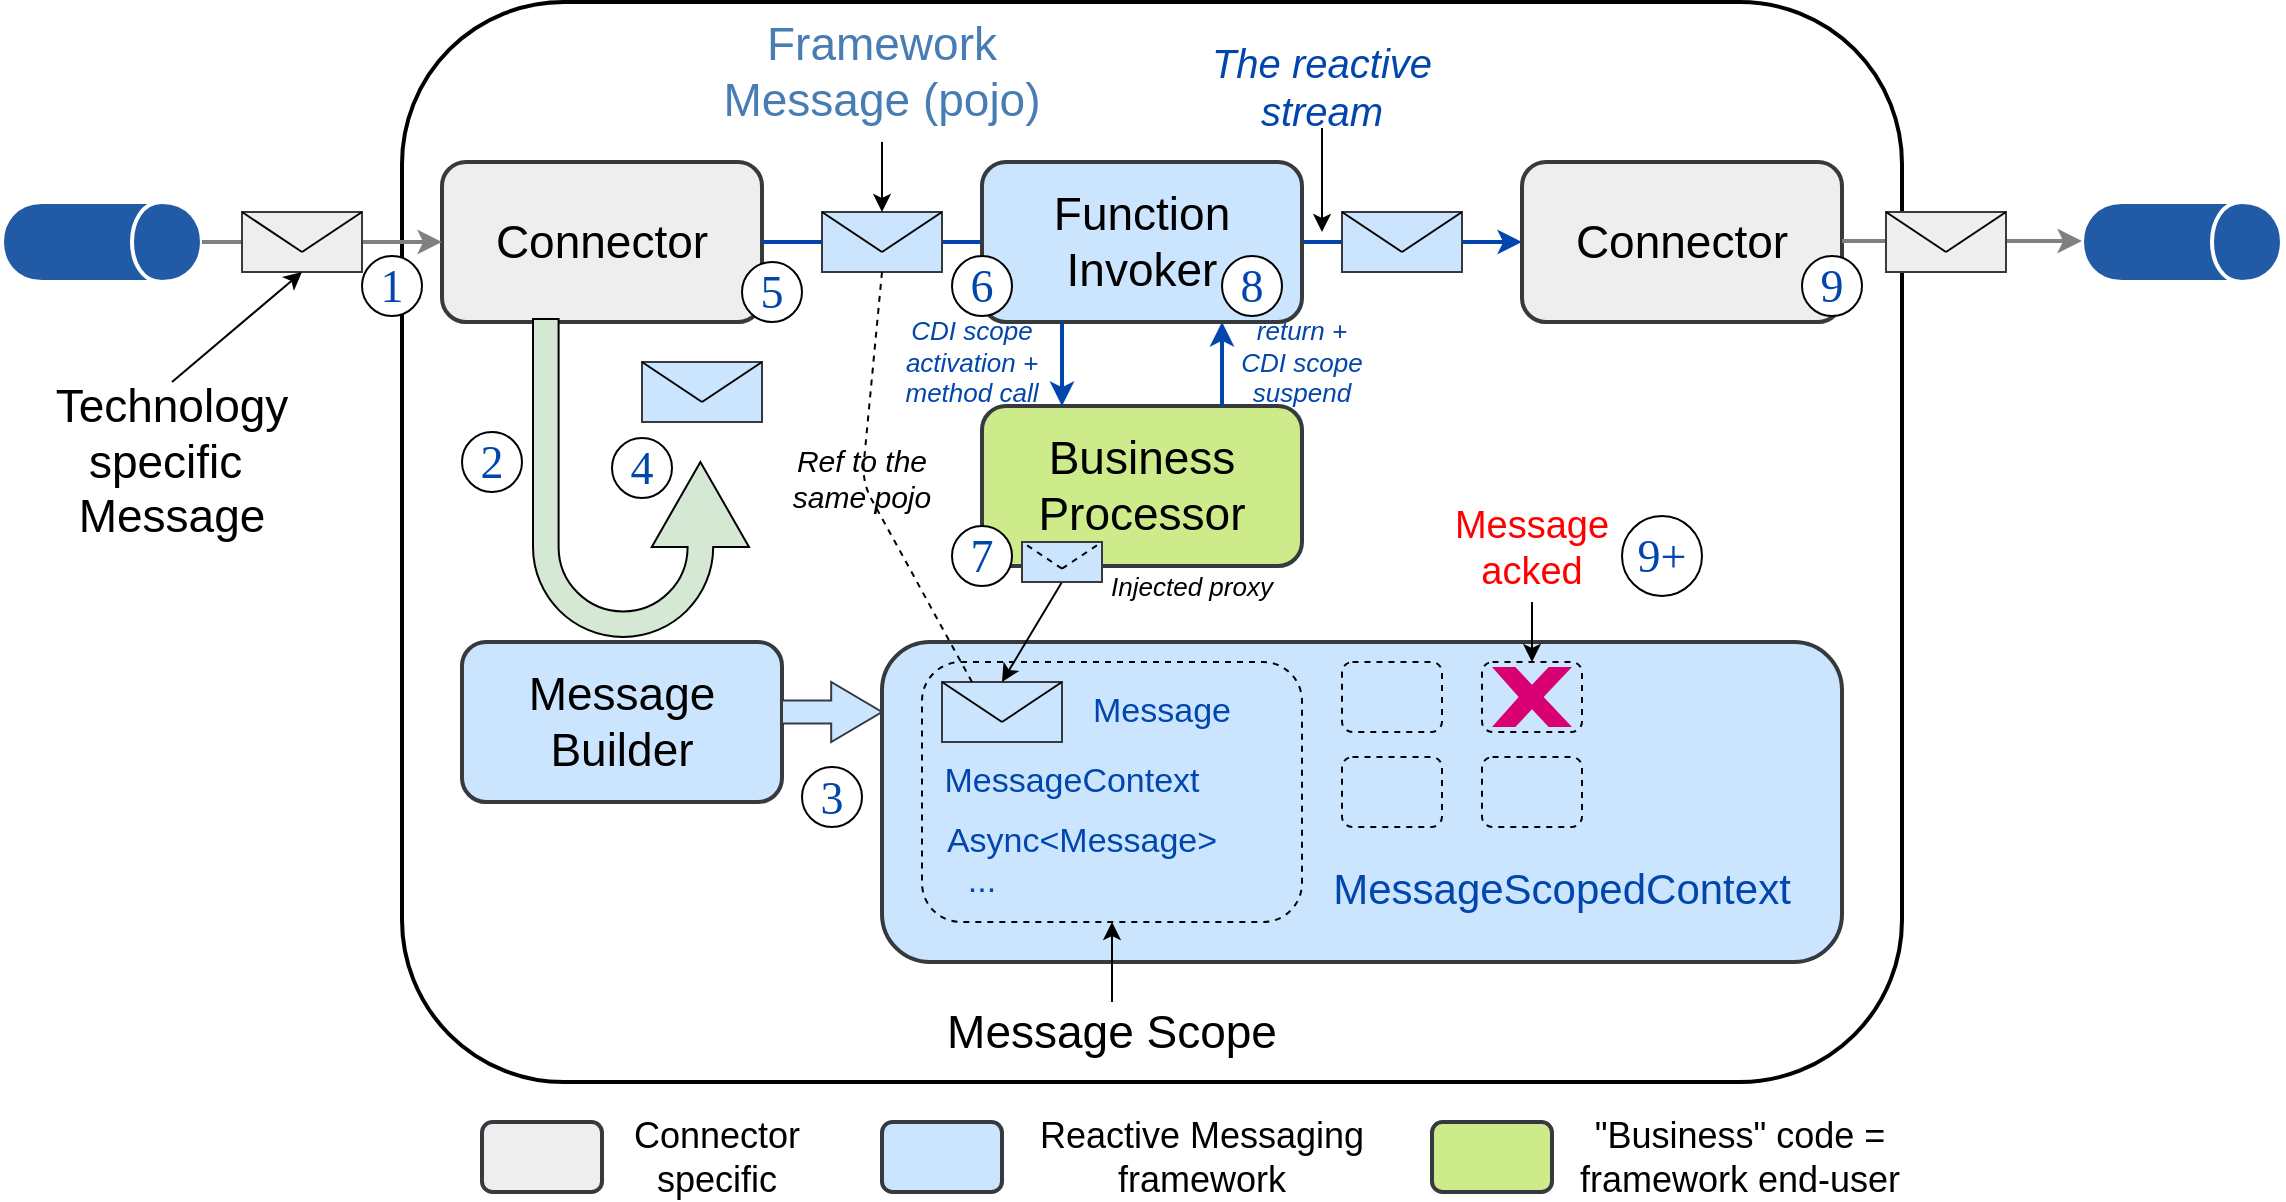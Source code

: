 <mxfile version="12.4.2" type="device" pages="7"><diagram id="CDJBHhQ9q-mW-gyucTw1" name="di-overview"><mxGraphModel dx="2066" dy="1220" grid="1" gridSize="10" guides="1" tooltips="1" connect="1" arrows="1" fold="1" page="1" pageScale="1" pageWidth="827" pageHeight="1169" math="0" shadow="0"><root><mxCell id="0"/><mxCell id="1" parent="0"/><mxCell id="XdFYKuR5INycZ8jPl0kx-1" value="" style="rounded=1;whiteSpace=wrap;html=1;strokeColor=#000000;strokeWidth=2;fillColor=none;fontSize=23;" parent="1" vertex="1"><mxGeometry x="280" y="200" width="750" height="540" as="geometry"/></mxCell><mxCell id="XdFYKuR5INycZ8jPl0kx-58" value="" style="rounded=1;whiteSpace=wrap;html=1;strokeColor=#36393d;strokeWidth=2;fillColor=#cce5ff;fontSize=23;" parent="1" vertex="1"><mxGeometry x="520" y="520" width="480" height="160" as="geometry"/></mxCell><mxCell id="XdFYKuR5INycZ8jPl0kx-87" value="" style="rounded=1;whiteSpace=wrap;html=1;strokeColor=#000000;fillColor=none;fontSize=23;fontColor=#0046AD;dashed=1;" parent="1" vertex="1"><mxGeometry x="540" y="530" width="190" height="130" as="geometry"/></mxCell><mxCell id="XdFYKuR5INycZ8jPl0kx-2" value="" style="shape=cylinder;whiteSpace=wrap;html=1;boundedLbl=1;backgroundOutline=1;rotation=90;fillColor=#215BA6;strokeColor=#FFFFFF;strokeWidth=2;" parent="1" vertex="1"><mxGeometry x="110" y="270" width="40" height="100" as="geometry"/></mxCell><mxCell id="XdFYKuR5INycZ8jPl0kx-3" value="Connector" style="rounded=1;whiteSpace=wrap;html=1;strokeColor=#36393d;strokeWidth=2;fillColor=#eeeeee;fontSize=23;" parent="1" vertex="1"><mxGeometry x="300" y="280" width="160" height="80" as="geometry"/></mxCell><mxCell id="XdFYKuR5INycZ8jPl0kx-4" value="" style="shape=cylinder;whiteSpace=wrap;html=1;boundedLbl=1;backgroundOutline=1;rotation=90;fillColor=#215BA6;strokeColor=#FFFFFF;strokeWidth=2;" parent="1" vertex="1"><mxGeometry x="1150" y="270" width="40" height="100" as="geometry"/></mxCell><mxCell id="XdFYKuR5INycZ8jPl0kx-5" value="" style="endArrow=classic;html=1;fontSize=23;fontColor=#000000;entryX=0;entryY=0.5;entryDx=0;entryDy=0;exitX=0.5;exitY=0;exitDx=0;exitDy=0;strokeColor=#808080;strokeWidth=2;" parent="1" source="XdFYKuR5INycZ8jPl0kx-2" target="XdFYKuR5INycZ8jPl0kx-3" edge="1"><mxGeometry width="50" height="50" relative="1" as="geometry"><mxPoint x="210" y="240" as="sourcePoint"/><mxPoint x="280" y="250" as="targetPoint"/></mxGeometry></mxCell><mxCell id="XdFYKuR5INycZ8jPl0kx-6" value="" style="endArrow=classic;html=1;fontSize=23;fontColor=#000000;exitX=1;exitY=0.5;exitDx=0;exitDy=0;strokeColor=#0046AD;strokeWidth=2;" parent="1" source="XdFYKuR5INycZ8jPl0kx-3" target="XdFYKuR5INycZ8jPl0kx-80" edge="1"><mxGeometry width="50" height="50" relative="1" as="geometry"><mxPoint x="470" y="350" as="sourcePoint"/><mxPoint x="590" y="390" as="targetPoint"/></mxGeometry></mxCell><mxCell id="XdFYKuR5INycZ8jPl0kx-7" value="Technology specific&amp;nbsp; Message" style="text;html=1;strokeColor=none;fillColor=none;align=center;verticalAlign=middle;whiteSpace=wrap;rounded=0;fontSize=23;fontColor=#000000;" parent="1" vertex="1"><mxGeometry x="90" y="390" width="150" height="80" as="geometry"/></mxCell><mxCell id="XdFYKuR5INycZ8jPl0kx-9" value="" style="group;fillColor=#eeeeee;strokeColor=#36393d;" parent="1" vertex="1" connectable="0"><mxGeometry x="200" y="305" width="60" height="30" as="geometry"/></mxCell><mxCell id="XdFYKuR5INycZ8jPl0kx-10" value="" style="rounded=0;whiteSpace=wrap;html=1;fillColor=#eeeeee;strokeColor=#36393d;" parent="XdFYKuR5INycZ8jPl0kx-9" vertex="1"><mxGeometry width="60" height="30" as="geometry"/></mxCell><mxCell id="XdFYKuR5INycZ8jPl0kx-11" value="" style="group" parent="XdFYKuR5INycZ8jPl0kx-9" vertex="1" connectable="0"><mxGeometry width="60" height="20" as="geometry"/></mxCell><mxCell id="XdFYKuR5INycZ8jPl0kx-12" value="" style="endArrow=none;html=1;" parent="XdFYKuR5INycZ8jPl0kx-11" edge="1"><mxGeometry width="50" height="50" relative="1" as="geometry"><mxPoint x="30" y="20" as="sourcePoint"/><mxPoint as="targetPoint"/></mxGeometry></mxCell><mxCell id="XdFYKuR5INycZ8jPl0kx-13" value="" style="endArrow=none;html=1;" parent="XdFYKuR5INycZ8jPl0kx-11" edge="1"><mxGeometry width="50" height="50" relative="1" as="geometry"><mxPoint x="30" y="20" as="sourcePoint"/><mxPoint x="60" as="targetPoint"/></mxGeometry></mxCell><mxCell id="XdFYKuR5INycZ8jPl0kx-14" value="" style="group;fillColor=#cce5ff;strokeColor=#36393d;" parent="1" vertex="1" connectable="0"><mxGeometry x="490" y="305" width="60" height="30" as="geometry"/></mxCell><mxCell id="XdFYKuR5INycZ8jPl0kx-15" value="" style="rounded=0;whiteSpace=wrap;html=1;fillColor=#cce5ff;strokeColor=#36393d;" parent="XdFYKuR5INycZ8jPl0kx-14" vertex="1"><mxGeometry width="60" height="30" as="geometry"/></mxCell><mxCell id="XdFYKuR5INycZ8jPl0kx-16" value="" style="group" parent="XdFYKuR5INycZ8jPl0kx-14" vertex="1" connectable="0"><mxGeometry width="60" height="20" as="geometry"/></mxCell><mxCell id="XdFYKuR5INycZ8jPl0kx-17" value="" style="endArrow=none;html=1;" parent="XdFYKuR5INycZ8jPl0kx-16" edge="1"><mxGeometry width="50" height="50" relative="1" as="geometry"><mxPoint x="30" y="20" as="sourcePoint"/><mxPoint as="targetPoint"/></mxGeometry></mxCell><mxCell id="XdFYKuR5INycZ8jPl0kx-18" value="" style="endArrow=none;html=1;" parent="XdFYKuR5INycZ8jPl0kx-16" edge="1"><mxGeometry width="50" height="50" relative="1" as="geometry"><mxPoint x="30" y="20" as="sourcePoint"/><mxPoint x="60" as="targetPoint"/></mxGeometry></mxCell><mxCell id="XdFYKuR5INycZ8jPl0kx-39" value="Function Invoker" style="rounded=1;whiteSpace=wrap;html=1;strokeColor=#36393d;strokeWidth=2;fillColor=#cce5ff;fontSize=23;" parent="1" vertex="1"><mxGeometry x="570" y="280" width="160" height="80" as="geometry"/></mxCell><mxCell id="XdFYKuR5INycZ8jPl0kx-54" value="Message Builder" style="rounded=1;whiteSpace=wrap;html=1;strokeColor=#36393d;strokeWidth=2;fillColor=#cce5ff;fontSize=23;" parent="1" vertex="1"><mxGeometry x="310" y="520" width="160" height="80" as="geometry"/></mxCell><mxCell id="XdFYKuR5INycZ8jPl0kx-55" value="" style="html=1;shadow=0;dashed=0;align=center;verticalAlign=middle;shape=mxgraph.arrows2.uTurnArrow;dy=6.4;arrowHead=48.61;dx2=42.47;fillColor=#D5E8D4;rotation=-90;flipV=1;strokeColor=#000000;" parent="1" vertex="1"><mxGeometry x="320" y="384" width="159" height="108" as="geometry"/></mxCell><mxCell id="XdFYKuR5INycZ8jPl0kx-57" value="MessageScopedContext" style="text;html=1;strokeColor=none;fillColor=none;align=center;verticalAlign=middle;whiteSpace=wrap;rounded=0;fontSize=21;fontColor=#0046AD;" parent="1" vertex="1"><mxGeometry x="780" y="613" width="160" height="60" as="geometry"/></mxCell><mxCell id="XdFYKuR5INycZ8jPl0kx-59" value="" style="html=1;shadow=0;dashed=0;align=center;verticalAlign=middle;shape=mxgraph.arrows2.arrow;dy=0.62;dx=25.41;notch=0;strokeColor=#36393d;fillColor=#cce5ff;fontSize=23;" parent="1" vertex="1"><mxGeometry x="470" y="540" width="50" height="30" as="geometry"/></mxCell><mxCell id="XdFYKuR5INycZ8jPl0kx-60" value="" style="group;fillColor=#cce5ff;strokeColor=#36393d;" parent="1" vertex="1" connectable="0"><mxGeometry x="550" y="540" width="60" height="30" as="geometry"/></mxCell><mxCell id="XdFYKuR5INycZ8jPl0kx-61" value="" style="rounded=0;whiteSpace=wrap;html=1;fillColor=#cce5ff;strokeColor=#36393d;" parent="XdFYKuR5INycZ8jPl0kx-60" vertex="1"><mxGeometry width="60" height="30" as="geometry"/></mxCell><mxCell id="XdFYKuR5INycZ8jPl0kx-62" value="" style="group" parent="XdFYKuR5INycZ8jPl0kx-60" vertex="1" connectable="0"><mxGeometry width="60" height="20" as="geometry"/></mxCell><mxCell id="XdFYKuR5INycZ8jPl0kx-63" value="" style="endArrow=none;html=1;" parent="XdFYKuR5INycZ8jPl0kx-62" edge="1"><mxGeometry width="50" height="50" relative="1" as="geometry"><mxPoint x="30" y="20" as="sourcePoint"/><mxPoint as="targetPoint"/></mxGeometry></mxCell><mxCell id="XdFYKuR5INycZ8jPl0kx-64" value="" style="endArrow=none;html=1;" parent="XdFYKuR5INycZ8jPl0kx-62" edge="1"><mxGeometry width="50" height="50" relative="1" as="geometry"><mxPoint x="30" y="20" as="sourcePoint"/><mxPoint x="60" as="targetPoint"/></mxGeometry></mxCell><mxCell id="XdFYKuR5INycZ8jPl0kx-75" value="" style="group;fillColor=#CCFFFF;" parent="1" vertex="1" connectable="0"><mxGeometry x="750" y="305" width="60" height="30" as="geometry"/></mxCell><mxCell id="XdFYKuR5INycZ8jPl0kx-76" value="" style="rounded=0;whiteSpace=wrap;html=1;fillColor=#cce5ff;strokeColor=#36393d;" parent="XdFYKuR5INycZ8jPl0kx-75" vertex="1"><mxGeometry width="60" height="30" as="geometry"/></mxCell><mxCell id="XdFYKuR5INycZ8jPl0kx-77" value="" style="group" parent="XdFYKuR5INycZ8jPl0kx-75" vertex="1" connectable="0"><mxGeometry width="60" height="20" as="geometry"/></mxCell><mxCell id="XdFYKuR5INycZ8jPl0kx-78" value="" style="endArrow=none;html=1;" parent="XdFYKuR5INycZ8jPl0kx-77" edge="1"><mxGeometry width="50" height="50" relative="1" as="geometry"><mxPoint x="30" y="20" as="sourcePoint"/><mxPoint as="targetPoint"/></mxGeometry></mxCell><mxCell id="XdFYKuR5INycZ8jPl0kx-79" value="" style="endArrow=none;html=1;" parent="XdFYKuR5INycZ8jPl0kx-77" edge="1"><mxGeometry width="50" height="50" relative="1" as="geometry"><mxPoint x="30" y="20" as="sourcePoint"/><mxPoint x="60" as="targetPoint"/></mxGeometry></mxCell><mxCell id="XdFYKuR5INycZ8jPl0kx-80" value="Connector" style="rounded=1;whiteSpace=wrap;html=1;strokeColor=#36393d;strokeWidth=2;fillColor=#eeeeee;fontSize=23;" parent="1" vertex="1"><mxGeometry x="840" y="280" width="160" height="80" as="geometry"/></mxCell><mxCell id="XdFYKuR5INycZ8jPl0kx-88" value="Message" style="text;html=1;strokeColor=none;fillColor=none;align=center;verticalAlign=middle;whiteSpace=wrap;rounded=0;dashed=1;fontSize=17;fontColor=#0046AD;" parent="1" vertex="1"><mxGeometry x="640" y="545" width="40" height="20" as="geometry"/></mxCell><mxCell id="XdFYKuR5INycZ8jPl0kx-89" value="MessageContext" style="text;html=1;strokeColor=none;fillColor=none;align=center;verticalAlign=middle;whiteSpace=wrap;rounded=0;dashed=1;fontSize=17;fontColor=#0046AD;" parent="1" vertex="1"><mxGeometry x="595" y="580" width="40" height="20" as="geometry"/></mxCell><mxCell id="XdFYKuR5INycZ8jPl0kx-90" value="Async&amp;lt;Message&amp;gt;" style="text;html=1;strokeColor=none;fillColor=none;align=center;verticalAlign=middle;whiteSpace=wrap;rounded=0;dashed=1;fontSize=17;fontColor=#0046AD;" parent="1" vertex="1"><mxGeometry x="600" y="610" width="40" height="20" as="geometry"/></mxCell><mxCell id="XdFYKuR5INycZ8jPl0kx-91" value="..." style="text;html=1;strokeColor=none;fillColor=none;align=center;verticalAlign=middle;whiteSpace=wrap;rounded=0;dashed=1;fontSize=17;fontColor=#0046AD;" parent="1" vertex="1"><mxGeometry x="550" y="630" width="40" height="20" as="geometry"/></mxCell><mxCell id="XdFYKuR5INycZ8jPl0kx-92" value="" style="rounded=1;whiteSpace=wrap;html=1;strokeColor=#000000;fillColor=none;fontSize=23;fontColor=#0046AD;dashed=1;" parent="1" vertex="1"><mxGeometry x="750" y="530" width="50" height="35" as="geometry"/></mxCell><mxCell id="XdFYKuR5INycZ8jPl0kx-93" value="" style="rounded=1;whiteSpace=wrap;html=1;strokeColor=#000000;fillColor=none;fontSize=23;fontColor=#0046AD;dashed=1;" parent="1" vertex="1"><mxGeometry x="750" y="577.5" width="50" height="35" as="geometry"/></mxCell><mxCell id="XdFYKuR5INycZ8jPl0kx-94" value="" style="rounded=1;whiteSpace=wrap;html=1;strokeColor=#000000;fillColor=none;fontSize=23;fontColor=#0046AD;dashed=1;" parent="1" vertex="1"><mxGeometry x="820" y="530" width="50" height="35" as="geometry"/></mxCell><mxCell id="XdFYKuR5INycZ8jPl0kx-95" value="" style="rounded=1;whiteSpace=wrap;html=1;strokeColor=#000000;fillColor=none;fontSize=23;fontColor=#0046AD;dashed=1;" parent="1" vertex="1"><mxGeometry x="820" y="577.5" width="50" height="35" as="geometry"/></mxCell><mxCell id="XdFYKuR5INycZ8jPl0kx-96" value="Message Scope" style="text;html=1;strokeColor=none;fillColor=none;align=center;verticalAlign=middle;whiteSpace=wrap;rounded=0;fontSize=23;fontColor=#000000;" parent="1" vertex="1"><mxGeometry x="545" y="700" width="180" height="30" as="geometry"/></mxCell><mxCell id="XdFYKuR5INycZ8jPl0kx-97" value="" style="endArrow=classic;html=1;fontSize=21;fontColor=#000000;entryX=0.5;entryY=1;entryDx=0;entryDy=0;exitX=0.5;exitY=0;exitDx=0;exitDy=0;" parent="1" source="XdFYKuR5INycZ8jPl0kx-96" target="XdFYKuR5INycZ8jPl0kx-87" edge="1"><mxGeometry width="50" height="50" relative="1" as="geometry"><mxPoint x="80" y="810" as="sourcePoint"/><mxPoint x="130" y="760" as="targetPoint"/></mxGeometry></mxCell><mxCell id="XdFYKuR5INycZ8jPl0kx-98" value="" style="endArrow=classic;html=1;fontSize=21;fontColor=#000000;entryX=0.5;entryY=1;entryDx=0;entryDy=0;exitX=0.5;exitY=0;exitDx=0;exitDy=0;" parent="1" source="XdFYKuR5INycZ8jPl0kx-7" target="XdFYKuR5INycZ8jPl0kx-10" edge="1"><mxGeometry width="50" height="50" relative="1" as="geometry"><mxPoint x="645" y="630" as="sourcePoint"/><mxPoint x="645" y="590" as="targetPoint"/></mxGeometry></mxCell><mxCell id="XdFYKuR5INycZ8jPl0kx-99" value="Framework&lt;br&gt;Message (pojo)" style="text;html=1;strokeColor=none;fillColor=none;align=center;verticalAlign=middle;whiteSpace=wrap;rounded=0;fontSize=23;fontColor=#477DB3;" parent="1" vertex="1"><mxGeometry x="430" y="200" width="180" height="70" as="geometry"/></mxCell><mxCell id="XdFYKuR5INycZ8jPl0kx-100" value="" style="endArrow=classic;html=1;fontSize=21;fontColor=#000000;entryX=0.5;entryY=0;entryDx=0;entryDy=0;" parent="1" source="XdFYKuR5INycZ8jPl0kx-99" target="XdFYKuR5INycZ8jPl0kx-15" edge="1"><mxGeometry width="50" height="50" relative="1" as="geometry"><mxPoint x="175" y="400" as="sourcePoint"/><mxPoint x="240" y="345" as="targetPoint"/></mxGeometry></mxCell><mxCell id="XdFYKuR5INycZ8jPl0kx-101" value="Message&lt;br style=&quot;font-size: 19px&quot;&gt;acked" style="text;html=1;strokeColor=none;fillColor=none;align=center;verticalAlign=middle;whiteSpace=wrap;rounded=0;fontSize=19;fontColor=#FF0000;" parent="1" vertex="1"><mxGeometry x="770" y="448" width="150" height="50" as="geometry"/></mxCell><mxCell id="XdFYKuR5INycZ8jPl0kx-102" value="" style="endArrow=classic;html=1;fontSize=21;fontColor=#000000;entryX=0.5;entryY=0;entryDx=0;entryDy=0;exitX=0.5;exitY=1;exitDx=0;exitDy=0;" parent="1" target="XdFYKuR5INycZ8jPl0kx-94" edge="1"><mxGeometry width="50" height="50" relative="1" as="geometry"><mxPoint x="845" y="500" as="sourcePoint"/><mxPoint x="645" y="670" as="targetPoint"/></mxGeometry></mxCell><mxCell id="XdFYKuR5INycZ8jPl0kx-103" value="" style="verticalLabelPosition=bottom;verticalAlign=top;html=1;shape=mxgraph.basic.x;dashed=1;strokeColor=none;fillColor=#d80073;fontFamily=Tahoma;fontSize=19;fontColor=#ffffff;" parent="1" vertex="1"><mxGeometry x="825" y="532.5" width="40" height="30" as="geometry"/></mxCell><mxCell id="XdFYKuR5INycZ8jPl0kx-110" value="" style="endArrow=classic;html=1;fontSize=21;fontColor=#000000;exitX=0.5;exitY=1;exitDx=0;exitDy=0;entryX=0.5;entryY=0;entryDx=0;entryDy=0;" parent="1" source="XdFYKuR5INycZ8jPl0kx-105" target="XdFYKuR5INycZ8jPl0kx-61" edge="1"><mxGeometry width="50" height="50" relative="1" as="geometry"><mxPoint x="645" y="630" as="sourcePoint"/><mxPoint x="570" y="741.143" as="targetPoint"/></mxGeometry></mxCell><mxCell id="XdFYKuR5INycZ8jPl0kx-111" value="Injected proxy" style="text;html=1;strokeColor=none;fillColor=none;align=center;verticalAlign=middle;whiteSpace=wrap;rounded=0;fontSize=13;fontColor=#000000;fontStyle=2" parent="1" vertex="1"><mxGeometry x="630" y="477" width="90" height="30" as="geometry"/></mxCell><mxCell id="XdFYKuR5INycZ8jPl0kx-112" value="Business&lt;br&gt;Processor" style="rounded=1;whiteSpace=wrap;html=1;strokeColor=#36393d;strokeWidth=2;fillColor=#cdeb8b;fontSize=23;" parent="1" vertex="1"><mxGeometry x="570" y="402" width="160" height="80" as="geometry"/></mxCell><mxCell id="XdFYKuR5INycZ8jPl0kx-109" value="" style="group;fillColor=#cce5ff;strokeColor=#36393d;" parent="1" vertex="1" connectable="0"><mxGeometry x="590" y="470" width="40" height="20" as="geometry"/></mxCell><mxCell id="XdFYKuR5INycZ8jPl0kx-104" value="" style="group;fillColor=#E8D1FF;dashed=1;" parent="XdFYKuR5INycZ8jPl0kx-109" vertex="1" connectable="0"><mxGeometry width="40" height="20" as="geometry"/></mxCell><mxCell id="XdFYKuR5INycZ8jPl0kx-105" value="" style="rounded=0;whiteSpace=wrap;html=1;fillColor=#cce5ff;strokeColor=#36393d;" parent="XdFYKuR5INycZ8jPl0kx-104" vertex="1"><mxGeometry width="40" height="20" as="geometry"/></mxCell><mxCell id="XdFYKuR5INycZ8jPl0kx-106" value="" style="group;strokeColor=none;" parent="XdFYKuR5INycZ8jPl0kx-104" vertex="1" connectable="0"><mxGeometry width="40" height="13.333" as="geometry"/></mxCell><mxCell id="XdFYKuR5INycZ8jPl0kx-107" value="" style="endArrow=none;html=1;dashed=1;" parent="XdFYKuR5INycZ8jPl0kx-106" edge="1"><mxGeometry width="50" height="50" relative="1" as="geometry"><mxPoint x="20" y="13.333" as="sourcePoint"/><mxPoint as="targetPoint"/></mxGeometry></mxCell><mxCell id="XdFYKuR5INycZ8jPl0kx-108" value="" style="endArrow=none;html=1;dashed=1;" parent="XdFYKuR5INycZ8jPl0kx-106" edge="1"><mxGeometry width="50" height="50" relative="1" as="geometry"><mxPoint x="20" y="13.333" as="sourcePoint"/><mxPoint x="40" as="targetPoint"/></mxGeometry></mxCell><mxCell id="XdFYKuR5INycZ8jPl0kx-114" value="" style="endArrow=classic;html=1;fontSize=23;fontColor=#000000;entryX=0.25;entryY=0;entryDx=0;entryDy=0;exitX=0.25;exitY=1;exitDx=0;exitDy=0;strokeColor=#0046AD;strokeWidth=2;" parent="1" source="XdFYKuR5INycZ8jPl0kx-39" target="XdFYKuR5INycZ8jPl0kx-112" edge="1"><mxGeometry width="50" height="50" relative="1" as="geometry"><mxPoint x="1290.0" y="500" as="sourcePoint"/><mxPoint x="1410.0" y="500" as="targetPoint"/></mxGeometry></mxCell><mxCell id="XdFYKuR5INycZ8jPl0kx-115" value="" style="endArrow=classic;html=1;fontSize=23;fontColor=#000000;entryX=0.75;entryY=1;entryDx=0;entryDy=0;exitX=0.75;exitY=0;exitDx=0;exitDy=0;strokeColor=#0046AD;strokeWidth=2;" parent="1" source="XdFYKuR5INycZ8jPl0kx-112" target="XdFYKuR5INycZ8jPl0kx-39" edge="1"><mxGeometry width="50" height="50" relative="1" as="geometry"><mxPoint x="620" y="370" as="sourcePoint"/><mxPoint x="620" y="400" as="targetPoint"/></mxGeometry></mxCell><mxCell id="XdFYKuR5INycZ8jPl0kx-116" value="CDI scope activation + method call" style="text;html=1;strokeColor=none;fillColor=none;align=center;verticalAlign=middle;whiteSpace=wrap;rounded=0;fontSize=13;fontColor=#0046AD;fontStyle=2" parent="1" vertex="1"><mxGeometry x="520" y="357" width="90" height="45" as="geometry"/></mxCell><mxCell id="XdFYKuR5INycZ8jPl0kx-117" value="return +&lt;br&gt;CDI scope suspend" style="text;html=1;strokeColor=none;fillColor=none;align=center;verticalAlign=middle;whiteSpace=wrap;rounded=0;fontSize=13;fontColor=#0046AD;fontStyle=2" parent="1" vertex="1"><mxGeometry x="685" y="357" width="90" height="45" as="geometry"/></mxCell><mxCell id="XdFYKuR5INycZ8jPl0kx-118" value="" style="group;fillColor=#CCFFFF;" parent="1" vertex="1" connectable="0"><mxGeometry x="400" y="380" width="60" height="30" as="geometry"/></mxCell><mxCell id="XdFYKuR5INycZ8jPl0kx-119" value="" style="rounded=0;whiteSpace=wrap;html=1;fillColor=#cce5ff;strokeColor=#36393d;" parent="XdFYKuR5INycZ8jPl0kx-118" vertex="1"><mxGeometry width="60" height="30" as="geometry"/></mxCell><mxCell id="XdFYKuR5INycZ8jPl0kx-120" value="" style="group" parent="XdFYKuR5INycZ8jPl0kx-118" vertex="1" connectable="0"><mxGeometry width="60" height="20" as="geometry"/></mxCell><mxCell id="XdFYKuR5INycZ8jPl0kx-121" value="" style="endArrow=none;html=1;" parent="XdFYKuR5INycZ8jPl0kx-120" edge="1"><mxGeometry width="50" height="50" relative="1" as="geometry"><mxPoint x="30" y="20" as="sourcePoint"/><mxPoint as="targetPoint"/></mxGeometry></mxCell><mxCell id="XdFYKuR5INycZ8jPl0kx-122" value="" style="endArrow=none;html=1;" parent="XdFYKuR5INycZ8jPl0kx-120" edge="1"><mxGeometry width="50" height="50" relative="1" as="geometry"><mxPoint x="30" y="20" as="sourcePoint"/><mxPoint x="60" as="targetPoint"/></mxGeometry></mxCell><mxCell id="XdFYKuR5INycZ8jPl0kx-123" value="1" style="ellipse;whiteSpace=wrap;html=1;aspect=fixed;strokeColor=#000000;fillColor=#FFFFFF;fontFamily=Tahoma;fontSize=23;fontColor=#0046AD;" parent="1" vertex="1"><mxGeometry x="260" y="327" width="30" height="30" as="geometry"/></mxCell><mxCell id="XdFYKuR5INycZ8jPl0kx-124" value="2" style="ellipse;whiteSpace=wrap;html=1;aspect=fixed;strokeColor=#000000;fillColor=#FFFFFF;fontFamily=Tahoma;fontSize=23;fontColor=#0046AD;" parent="1" vertex="1"><mxGeometry x="310" y="415" width="30" height="30" as="geometry"/></mxCell><mxCell id="XdFYKuR5INycZ8jPl0kx-125" value="3" style="ellipse;whiteSpace=wrap;html=1;aspect=fixed;strokeColor=#000000;fillColor=#FFFFFF;fontFamily=Tahoma;fontSize=23;fontColor=#0046AD;" parent="1" vertex="1"><mxGeometry x="480" y="582.5" width="30" height="30" as="geometry"/></mxCell><mxCell id="XdFYKuR5INycZ8jPl0kx-126" value="4" style="ellipse;whiteSpace=wrap;html=1;aspect=fixed;strokeColor=#000000;fillColor=#FFFFFF;fontFamily=Tahoma;fontSize=23;fontColor=#0046AD;" parent="1" vertex="1"><mxGeometry x="385" y="418" width="30" height="30" as="geometry"/></mxCell><mxCell id="XdFYKuR5INycZ8jPl0kx-127" value="5" style="ellipse;whiteSpace=wrap;html=1;aspect=fixed;strokeColor=#000000;fillColor=#FFFFFF;fontFamily=Tahoma;fontSize=23;fontColor=#0046AD;" parent="1" vertex="1"><mxGeometry x="450" y="330" width="30" height="30" as="geometry"/></mxCell><mxCell id="XdFYKuR5INycZ8jPl0kx-128" value="6" style="ellipse;whiteSpace=wrap;html=1;aspect=fixed;strokeColor=#000000;fillColor=#FFFFFF;fontFamily=Tahoma;fontSize=23;fontColor=#0046AD;" parent="1" vertex="1"><mxGeometry x="555" y="327" width="30" height="30" as="geometry"/></mxCell><mxCell id="XdFYKuR5INycZ8jPl0kx-129" value="7" style="ellipse;whiteSpace=wrap;html=1;aspect=fixed;strokeColor=#000000;fillColor=#FFFFFF;fontFamily=Tahoma;fontSize=23;fontColor=#0046AD;" parent="1" vertex="1"><mxGeometry x="555" y="462" width="30" height="30" as="geometry"/></mxCell><mxCell id="XdFYKuR5INycZ8jPl0kx-130" value="8" style="ellipse;whiteSpace=wrap;html=1;aspect=fixed;strokeColor=#000000;fillColor=#FFFFFF;fontFamily=Tahoma;fontSize=23;fontColor=#0046AD;" parent="1" vertex="1"><mxGeometry x="690" y="327" width="30" height="30" as="geometry"/></mxCell><mxCell id="XdFYKuR5INycZ8jPl0kx-131" value="9" style="ellipse;whiteSpace=wrap;html=1;aspect=fixed;strokeColor=#000000;fillColor=#FFFFFF;fontFamily=Tahoma;fontSize=23;fontColor=#0046AD;" parent="1" vertex="1"><mxGeometry x="980" y="327" width="30" height="30" as="geometry"/></mxCell><mxCell id="XdFYKuR5INycZ8jPl0kx-132" value="9+" style="ellipse;whiteSpace=wrap;html=1;aspect=fixed;strokeColor=#000000;fillColor=#FFFFFF;fontFamily=Tahoma;fontSize=23;fontColor=#0046AD;" parent="1" vertex="1"><mxGeometry x="890" y="457" width="40" height="40" as="geometry"/></mxCell><mxCell id="Cnl4EHxrrFyz076F_7n8-1" value="" style="endArrow=none;dashed=1;html=1;entryX=0.5;entryY=1;entryDx=0;entryDy=0;exitX=0.25;exitY=0;exitDx=0;exitDy=0;" parent="1" source="XdFYKuR5INycZ8jPl0kx-61" target="XdFYKuR5INycZ8jPl0kx-15" edge="1"><mxGeometry width="50" height="50" relative="1" as="geometry"><mxPoint x="80" y="810" as="sourcePoint"/><mxPoint x="170" y="540" as="targetPoint"/><Array as="points"><mxPoint x="510" y="440"/></Array></mxGeometry></mxCell><mxCell id="Cnl4EHxrrFyz076F_7n8-2" value="" style="rounded=1;whiteSpace=wrap;html=1;strokeColor=#36393d;strokeWidth=2;fillColor=#cce5ff;fontSize=23;" parent="1" vertex="1"><mxGeometry x="520" y="760" width="60" height="35" as="geometry"/></mxCell><mxCell id="Cnl4EHxrrFyz076F_7n8-3" value="" style="rounded=1;whiteSpace=wrap;html=1;strokeColor=#36393d;strokeWidth=2;fillColor=#cdeb8b;fontSize=23;" parent="1" vertex="1"><mxGeometry x="795" y="760" width="60" height="35" as="geometry"/></mxCell><mxCell id="Cnl4EHxrrFyz076F_7n8-4" value="" style="rounded=1;whiteSpace=wrap;html=1;strokeColor=#36393d;strokeWidth=2;fillColor=#eeeeee;fontSize=23;" parent="1" vertex="1"><mxGeometry x="320" y="760" width="60" height="35" as="geometry"/></mxCell><mxCell id="Cnl4EHxrrFyz076F_7n8-5" value="Connector specific" style="text;html=1;strokeColor=none;fillColor=none;align=center;verticalAlign=middle;whiteSpace=wrap;rounded=0;fontSize=18;" parent="1" vertex="1"><mxGeometry x="385" y="767.5" width="105" height="20" as="geometry"/></mxCell><mxCell id="Cnl4EHxrrFyz076F_7n8-6" value="Reactive Messaging framework" style="text;html=1;strokeColor=none;fillColor=none;align=center;verticalAlign=middle;whiteSpace=wrap;rounded=0;fontSize=18;" parent="1" vertex="1"><mxGeometry x="596" y="767.5" width="168" height="20" as="geometry"/></mxCell><mxCell id="Cnl4EHxrrFyz076F_7n8-7" value="&quot;Business&quot; code = framework end-user" style="text;html=1;strokeColor=none;fillColor=none;align=center;verticalAlign=middle;whiteSpace=wrap;rounded=0;fontSize=18;" parent="1" vertex="1"><mxGeometry x="865" y="767.5" width="168" height="20" as="geometry"/></mxCell><mxCell id="Cnl4EHxrrFyz076F_7n8-8" value="Ref to the same pojo" style="text;html=1;strokeColor=none;fillColor=none;align=center;verticalAlign=middle;whiteSpace=wrap;rounded=0;fontSize=15;fontStyle=2" parent="1" vertex="1"><mxGeometry x="460" y="428" width="100" height="20" as="geometry"/></mxCell><mxCell id="Cnl4EHxrrFyz076F_7n8-9" value="The reactive stream" style="text;html=1;strokeColor=none;fillColor=none;align=center;verticalAlign=middle;whiteSpace=wrap;rounded=0;fontSize=20;fontStyle=2;fontColor=#0046AD;" parent="1" vertex="1"><mxGeometry x="670" y="220" width="140" height="43" as="geometry"/></mxCell><mxCell id="Cnl4EHxrrFyz076F_7n8-10" value="" style="endArrow=classic;html=1;fontSize=23;fontColor=#000000;entryX=0;entryY=0.5;entryDx=0;entryDy=0;exitX=0.5;exitY=0;exitDx=0;exitDy=0;strokeColor=#808080;strokeWidth=2;" parent="1" edge="1"><mxGeometry width="50" height="50" relative="1" as="geometry"><mxPoint x="1000" y="319.5" as="sourcePoint"/><mxPoint x="1120" y="319.5" as="targetPoint"/></mxGeometry></mxCell><mxCell id="XdFYKuR5INycZ8jPl0kx-82" value="" style="group;fillColor=#eeeeee;strokeColor=#36393d;" parent="1" vertex="1" connectable="0"><mxGeometry x="1022" y="305" width="60" height="30" as="geometry"/></mxCell><mxCell id="XdFYKuR5INycZ8jPl0kx-84" value="" style="group" parent="XdFYKuR5INycZ8jPl0kx-82" vertex="1" connectable="0"><mxGeometry width="60" height="20" as="geometry"/></mxCell><mxCell id="XdFYKuR5INycZ8jPl0kx-85" value="" style="endArrow=none;html=1;" parent="XdFYKuR5INycZ8jPl0kx-84" edge="1"><mxGeometry width="50" height="50" relative="1" as="geometry"><mxPoint x="30" y="20" as="sourcePoint"/><mxPoint as="targetPoint"/></mxGeometry></mxCell><mxCell id="XdFYKuR5INycZ8jPl0kx-86" value="" style="endArrow=none;html=1;" parent="XdFYKuR5INycZ8jPl0kx-84" edge="1"><mxGeometry width="50" height="50" relative="1" as="geometry"><mxPoint x="30" y="20" as="sourcePoint"/><mxPoint x="60" as="targetPoint"/></mxGeometry></mxCell><mxCell id="Cnl4EHxrrFyz076F_7n8-11" value="" style="endArrow=classic;html=1;fontSize=21;fontColor=#000000;exitX=0.5;exitY=1;exitDx=0;exitDy=0;" parent="1" source="Cnl4EHxrrFyz076F_7n8-9" edge="1"><mxGeometry width="50" height="50" relative="1" as="geometry"><mxPoint x="530" y="280" as="sourcePoint"/><mxPoint x="740" y="315" as="targetPoint"/></mxGeometry></mxCell></root></mxGraphModel></diagram><diagram id="zZEPNJGuoCHv9YVI8Ysn" name="ack-microservice"><mxGraphModel dx="2066" dy="1220" grid="1" gridSize="10" guides="1" tooltips="1" connect="1" arrows="1" fold="1" page="1" pageScale="1" pageWidth="827" pageHeight="1169" math="0" shadow="0"><root><mxCell id="4MWisEXq5OI4Qdhy5Q2P-0"/><mxCell id="4MWisEXq5OI4Qdhy5Q2P-1" parent="4MWisEXq5OI4Qdhy5Q2P-0"/><mxCell id="1ulrnqwFhCMRYLsIrDnC-0" value="" style="rounded=1;whiteSpace=wrap;html=1;strokeColor=#000000;strokeWidth=2;fillColor=none;fontSize=23;" parent="4MWisEXq5OI4Qdhy5Q2P-1" vertex="1"><mxGeometry x="280" y="240" width="750" height="310" as="geometry"/></mxCell><mxCell id="1ulrnqwFhCMRYLsIrDnC-3" value="" style="shape=cylinder;whiteSpace=wrap;html=1;boundedLbl=1;backgroundOutline=1;rotation=90;fillColor=#215BA6;strokeColor=#FFFFFF;strokeWidth=2;" parent="4MWisEXq5OI4Qdhy5Q2P-1" vertex="1"><mxGeometry x="110" y="270" width="40" height="100" as="geometry"/></mxCell><mxCell id="1ulrnqwFhCMRYLsIrDnC-4" value="Connector" style="rounded=1;whiteSpace=wrap;html=1;strokeColor=#36393d;strokeWidth=2;fillColor=#eeeeee;fontSize=23;" parent="4MWisEXq5OI4Qdhy5Q2P-1" vertex="1"><mxGeometry x="300" y="280" width="160" height="80" as="geometry"/></mxCell><mxCell id="1ulrnqwFhCMRYLsIrDnC-5" value="" style="shape=cylinder;whiteSpace=wrap;html=1;boundedLbl=1;backgroundOutline=1;rotation=90;fillColor=#215BA6;strokeColor=#FFFFFF;strokeWidth=2;" parent="4MWisEXq5OI4Qdhy5Q2P-1" vertex="1"><mxGeometry x="1150" y="270" width="40" height="100" as="geometry"/></mxCell><mxCell id="1ulrnqwFhCMRYLsIrDnC-6" value="" style="endArrow=classic;html=1;fontSize=23;fontColor=#000000;entryX=0;entryY=0.5;entryDx=0;entryDy=0;exitX=0.5;exitY=0;exitDx=0;exitDy=0;strokeColor=#808080;strokeWidth=2;" parent="4MWisEXq5OI4Qdhy5Q2P-1" source="1ulrnqwFhCMRYLsIrDnC-3" target="1ulrnqwFhCMRYLsIrDnC-4" edge="1"><mxGeometry width="50" height="50" relative="1" as="geometry"><mxPoint x="210" y="240" as="sourcePoint"/><mxPoint x="280" y="250" as="targetPoint"/></mxGeometry></mxCell><mxCell id="1ulrnqwFhCMRYLsIrDnC-7" value="" style="endArrow=classic;html=1;fontSize=23;fontColor=#000000;strokeColor=#0046AD;strokeWidth=2;entryX=0;entryY=0.5;entryDx=0;entryDy=0;" parent="4MWisEXq5OI4Qdhy5Q2P-1" target="_pQz7Z7DMX1qW3kScqWs-0" edge="1"><mxGeometry width="50" height="50" relative="1" as="geometry"><mxPoint x="460" y="319" as="sourcePoint"/><mxPoint x="590" y="390" as="targetPoint"/></mxGeometry></mxCell><mxCell id="1ulrnqwFhCMRYLsIrDnC-8" value="Technology specific&amp;nbsp; Message" style="text;html=1;strokeColor=none;fillColor=none;align=center;verticalAlign=middle;whiteSpace=wrap;rounded=0;fontSize=23;fontColor=#000000;" parent="4MWisEXq5OI4Qdhy5Q2P-1" vertex="1"><mxGeometry x="90" y="390" width="150" height="80" as="geometry"/></mxCell><mxCell id="1ulrnqwFhCMRYLsIrDnC-9" value="" style="group;fillColor=#eeeeee;strokeColor=#36393d;" parent="4MWisEXq5OI4Qdhy5Q2P-1" vertex="1" connectable="0"><mxGeometry x="200" y="305" width="60" height="30" as="geometry"/></mxCell><mxCell id="1ulrnqwFhCMRYLsIrDnC-10" value="" style="rounded=0;whiteSpace=wrap;html=1;fillColor=#eeeeee;strokeColor=#36393d;" parent="1ulrnqwFhCMRYLsIrDnC-9" vertex="1"><mxGeometry width="60" height="30" as="geometry"/></mxCell><mxCell id="1ulrnqwFhCMRYLsIrDnC-11" value="" style="group" parent="1ulrnqwFhCMRYLsIrDnC-9" vertex="1" connectable="0"><mxGeometry width="60" height="20" as="geometry"/></mxCell><mxCell id="1ulrnqwFhCMRYLsIrDnC-12" value="" style="endArrow=none;html=1;" parent="1ulrnqwFhCMRYLsIrDnC-11" edge="1"><mxGeometry width="50" height="50" relative="1" as="geometry"><mxPoint x="30" y="20" as="sourcePoint"/><mxPoint as="targetPoint"/></mxGeometry></mxCell><mxCell id="1ulrnqwFhCMRYLsIrDnC-13" value="" style="endArrow=none;html=1;" parent="1ulrnqwFhCMRYLsIrDnC-11" edge="1"><mxGeometry width="50" height="50" relative="1" as="geometry"><mxPoint x="30" y="20" as="sourcePoint"/><mxPoint x="60" as="targetPoint"/></mxGeometry></mxCell><mxCell id="1ulrnqwFhCMRYLsIrDnC-14" value="" style="group;fillColor=#cce5ff;strokeColor=#36393d;" parent="4MWisEXq5OI4Qdhy5Q2P-1" vertex="1" connectable="0"><mxGeometry x="490" y="305" width="60" height="30" as="geometry"/></mxCell><mxCell id="1ulrnqwFhCMRYLsIrDnC-15" value="" style="rounded=0;whiteSpace=wrap;html=1;fillColor=#cce5ff;strokeColor=#36393d;" parent="1ulrnqwFhCMRYLsIrDnC-14" vertex="1"><mxGeometry width="60" height="30" as="geometry"/></mxCell><mxCell id="1ulrnqwFhCMRYLsIrDnC-16" value="" style="group" parent="1ulrnqwFhCMRYLsIrDnC-14" vertex="1" connectable="0"><mxGeometry width="60" height="20" as="geometry"/></mxCell><mxCell id="1ulrnqwFhCMRYLsIrDnC-17" value="" style="endArrow=none;html=1;" parent="1ulrnqwFhCMRYLsIrDnC-16" edge="1"><mxGeometry width="50" height="50" relative="1" as="geometry"><mxPoint x="30" y="20" as="sourcePoint"/><mxPoint as="targetPoint"/></mxGeometry></mxCell><mxCell id="1ulrnqwFhCMRYLsIrDnC-18" value="" style="endArrow=none;html=1;" parent="1ulrnqwFhCMRYLsIrDnC-16" edge="1"><mxGeometry width="50" height="50" relative="1" as="geometry"><mxPoint x="30" y="20" as="sourcePoint"/><mxPoint x="60" as="targetPoint"/></mxGeometry></mxCell><mxCell id="1ulrnqwFhCMRYLsIrDnC-34" value="Connector" style="rounded=1;whiteSpace=wrap;html=1;strokeColor=#36393d;strokeWidth=2;fillColor=#eeeeee;fontSize=23;" parent="4MWisEXq5OI4Qdhy5Q2P-1" vertex="1"><mxGeometry x="840" y="280" width="160" height="80" as="geometry"/></mxCell><mxCell id="1ulrnqwFhCMRYLsIrDnC-45" value="" style="endArrow=classic;html=1;fontSize=21;fontColor=#000000;entryX=0.5;entryY=1;entryDx=0;entryDy=0;exitX=0.5;exitY=0;exitDx=0;exitDy=0;" parent="4MWisEXq5OI4Qdhy5Q2P-1" source="1ulrnqwFhCMRYLsIrDnC-8" target="1ulrnqwFhCMRYLsIrDnC-10" edge="1"><mxGeometry width="50" height="50" relative="1" as="geometry"><mxPoint x="645" y="630" as="sourcePoint"/><mxPoint x="645" y="590" as="targetPoint"/></mxGeometry></mxCell><mxCell id="1ulrnqwFhCMRYLsIrDnC-69" value="1" style="ellipse;whiteSpace=wrap;html=1;aspect=fixed;strokeColor=#000000;fillColor=#FFFFFF;fontFamily=Tahoma;fontSize=23;fontColor=#0046AD;" parent="4MWisEXq5OI4Qdhy5Q2P-1" vertex="1"><mxGeometry x="265" y="275" width="30" height="30" as="geometry"/></mxCell><mxCell id="1ulrnqwFhCMRYLsIrDnC-73" value="2" style="ellipse;whiteSpace=wrap;html=1;aspect=fixed;strokeColor=#000000;fillColor=#FFFFFF;fontFamily=Tahoma;fontSize=23;fontColor=#0046AD;" parent="4MWisEXq5OI4Qdhy5Q2P-1" vertex="1"><mxGeometry x="505" y="270" width="30" height="30" as="geometry"/></mxCell><mxCell id="1ulrnqwFhCMRYLsIrDnC-77" value="4" style="ellipse;whiteSpace=wrap;html=1;aspect=fixed;strokeColor=#000000;fillColor=#FFFFFF;fontFamily=Tahoma;fontSize=23;fontColor=#0046AD;" parent="4MWisEXq5OI4Qdhy5Q2P-1" vertex="1"><mxGeometry x="1018" y="250" width="30" height="30" as="geometry"/></mxCell><mxCell id="1ulrnqwFhCMRYLsIrDnC-81" value="" style="rounded=1;whiteSpace=wrap;html=1;strokeColor=#36393d;strokeWidth=2;fillColor=#cdeb8b;fontSize=23;" parent="4MWisEXq5OI4Qdhy5Q2P-1" vertex="1"><mxGeometry x="755" y="580" width="60" height="35" as="geometry"/></mxCell><mxCell id="1ulrnqwFhCMRYLsIrDnC-82" value="" style="rounded=1;whiteSpace=wrap;html=1;strokeColor=#36393d;strokeWidth=2;fillColor=#eeeeee;fontSize=23;" parent="4MWisEXq5OI4Qdhy5Q2P-1" vertex="1"><mxGeometry x="280" y="580" width="60" height="35" as="geometry"/></mxCell><mxCell id="1ulrnqwFhCMRYLsIrDnC-83" value="Connector" style="text;html=1;strokeColor=none;fillColor=none;align=center;verticalAlign=middle;whiteSpace=wrap;rounded=0;fontSize=18;" parent="4MWisEXq5OI4Qdhy5Q2P-1" vertex="1"><mxGeometry x="345" y="587.5" width="105" height="20" as="geometry"/></mxCell><mxCell id="1ulrnqwFhCMRYLsIrDnC-85" value="&quot;Business&quot; code = framework end-user" style="text;html=1;strokeColor=none;fillColor=none;align=center;verticalAlign=middle;whiteSpace=wrap;rounded=0;fontSize=18;" parent="4MWisEXq5OI4Qdhy5Q2P-1" vertex="1"><mxGeometry x="825" y="587.5" width="168" height="20" as="geometry"/></mxCell><mxCell id="1ulrnqwFhCMRYLsIrDnC-88" value="" style="endArrow=classic;html=1;fontSize=23;fontColor=#000000;entryX=0;entryY=0.5;entryDx=0;entryDy=0;exitX=0.5;exitY=0;exitDx=0;exitDy=0;strokeColor=#808080;strokeWidth=2;" parent="4MWisEXq5OI4Qdhy5Q2P-1" edge="1"><mxGeometry width="50" height="50" relative="1" as="geometry"><mxPoint x="1000" y="310" as="sourcePoint"/><mxPoint x="1120" y="310" as="targetPoint"/></mxGeometry></mxCell><mxCell id="1ulrnqwFhCMRYLsIrDnC-89" value="" style="group;fillColor=#eeeeee;strokeColor=#36393d;" parent="4MWisEXq5OI4Qdhy5Q2P-1" vertex="1" connectable="0"><mxGeometry x="1022" y="290" width="60" height="30" as="geometry"/></mxCell><mxCell id="1ulrnqwFhCMRYLsIrDnC-90" value="" style="group" parent="1ulrnqwFhCMRYLsIrDnC-89" vertex="1" connectable="0"><mxGeometry width="60" height="20" as="geometry"/></mxCell><mxCell id="1ulrnqwFhCMRYLsIrDnC-91" value="" style="endArrow=none;html=1;" parent="1ulrnqwFhCMRYLsIrDnC-90" edge="1"><mxGeometry width="50" height="50" relative="1" as="geometry"><mxPoint x="30" y="20" as="sourcePoint"/><mxPoint as="targetPoint"/></mxGeometry></mxCell><mxCell id="1ulrnqwFhCMRYLsIrDnC-92" value="" style="endArrow=none;html=1;" parent="1ulrnqwFhCMRYLsIrDnC-90" edge="1"><mxGeometry width="50" height="50" relative="1" as="geometry"><mxPoint x="30" y="20" as="sourcePoint"/><mxPoint x="60" as="targetPoint"/></mxGeometry></mxCell><mxCell id="_pQz7Z7DMX1qW3kScqWs-0" value="Business&lt;br&gt;Processor" style="rounded=1;whiteSpace=wrap;html=1;strokeColor=#36393d;strokeWidth=2;fillColor=#cdeb8b;fontSize=23;" parent="4MWisEXq5OI4Qdhy5Q2P-1" vertex="1"><mxGeometry x="570" y="279" width="160" height="80" as="geometry"/></mxCell><mxCell id="_pQz7Z7DMX1qW3kScqWs-5" value="3" style="ellipse;whiteSpace=wrap;html=1;aspect=fixed;strokeColor=#000000;fillColor=#FFFFFF;fontFamily=Tahoma;fontSize=23;fontColor=#0046AD;" parent="4MWisEXq5OI4Qdhy5Q2P-1" vertex="1"><mxGeometry x="780" y="250" width="30" height="30" as="geometry"/></mxCell><mxCell id="_pQz7Z7DMX1qW3kScqWs-14" value="" style="shape=cylinder;whiteSpace=wrap;html=1;boundedLbl=1;backgroundOutline=1;rotation=90;fillColor=#215BA6;strokeColor=#FFFFFF;strokeWidth=2;" parent="4MWisEXq5OI4Qdhy5Q2P-1" vertex="1"><mxGeometry x="1150" y="420" width="40" height="100" as="geometry"/></mxCell><mxCell id="_pQz7Z7DMX1qW3kScqWs-16" value="Connector" style="rounded=1;whiteSpace=wrap;html=1;strokeColor=#36393d;strokeWidth=2;fillColor=#eeeeee;fontSize=23;" parent="4MWisEXq5OI4Qdhy5Q2P-1" vertex="1"><mxGeometry x="840" y="430" width="160" height="80" as="geometry"/></mxCell><mxCell id="_pQz7Z7DMX1qW3kScqWs-17" value="4'" style="ellipse;whiteSpace=wrap;html=1;aspect=fixed;strokeColor=#000000;fillColor=#FFFFFF;fontFamily=Tahoma;fontSize=23;fontColor=#0046AD;" parent="4MWisEXq5OI4Qdhy5Q2P-1" vertex="1"><mxGeometry x="1018" y="515" width="30" height="30" as="geometry"/></mxCell><mxCell id="_pQz7Z7DMX1qW3kScqWs-18" value="" style="endArrow=classic;html=1;fontSize=23;fontColor=#000000;entryX=0;entryY=0.5;entryDx=0;entryDy=0;exitX=0.5;exitY=0;exitDx=0;exitDy=0;strokeColor=#808080;strokeWidth=2;" parent="4MWisEXq5OI4Qdhy5Q2P-1" edge="1"><mxGeometry width="50" height="50" relative="1" as="geometry"><mxPoint x="1000.0" y="480" as="sourcePoint"/><mxPoint x="1120" y="480" as="targetPoint"/></mxGeometry></mxCell><mxCell id="_pQz7Z7DMX1qW3kScqWs-19" value="" style="group;fillColor=#eeeeee;strokeColor=#36393d;" parent="4MWisEXq5OI4Qdhy5Q2P-1" vertex="1" connectable="0"><mxGeometry x="1022" y="460" width="60" height="30" as="geometry"/></mxCell><mxCell id="_pQz7Z7DMX1qW3kScqWs-20" value="" style="group" parent="_pQz7Z7DMX1qW3kScqWs-19" vertex="1" connectable="0"><mxGeometry width="60" height="20" as="geometry"/></mxCell><mxCell id="_pQz7Z7DMX1qW3kScqWs-21" value="" style="endArrow=none;html=1;" parent="_pQz7Z7DMX1qW3kScqWs-20" edge="1"><mxGeometry width="50" height="50" relative="1" as="geometry"><mxPoint x="30" y="20" as="sourcePoint"/><mxPoint as="targetPoint"/></mxGeometry></mxCell><mxCell id="_pQz7Z7DMX1qW3kScqWs-22" value="" style="endArrow=none;html=1;" parent="_pQz7Z7DMX1qW3kScqWs-20" edge="1"><mxGeometry width="50" height="50" relative="1" as="geometry"><mxPoint x="30" y="20" as="sourcePoint"/><mxPoint x="60" as="targetPoint"/></mxGeometry></mxCell><mxCell id="_pQz7Z7DMX1qW3kScqWs-23" value="3'" style="ellipse;whiteSpace=wrap;html=1;aspect=fixed;strokeColor=#000000;fillColor=#FFFFFF;fontFamily=Tahoma;fontSize=23;fontColor=#0046AD;" parent="4MWisEXq5OI4Qdhy5Q2P-1" vertex="1"><mxGeometry x="790" y="515" width="30" height="30" as="geometry"/></mxCell><mxCell id="_pQz7Z7DMX1qW3kScqWs-24" value="" style="endArrow=classic;html=1;fontSize=23;fontColor=#000000;exitX=1;exitY=0.75;exitDx=0;exitDy=0;strokeColor=#0046AD;strokeWidth=2;entryX=0;entryY=0.75;entryDx=0;entryDy=0;" parent="4MWisEXq5OI4Qdhy5Q2P-1" source="_pQz7Z7DMX1qW3kScqWs-0" target="_pQz7Z7DMX1qW3kScqWs-16" edge="1"><mxGeometry width="50" height="50" relative="1" as="geometry"><mxPoint x="470" y="330" as="sourcePoint"/><mxPoint x="850" y="330" as="targetPoint"/><Array as="points"><mxPoint x="750" y="340"/><mxPoint x="750" y="490"/></Array></mxGeometry></mxCell><mxCell id="_pQz7Z7DMX1qW3kScqWs-25" value="" style="group;fillColor=#CCFFFF;" parent="4MWisEXq5OI4Qdhy5Q2P-1" vertex="1" connectable="0"><mxGeometry x="760" y="480" width="60" height="30" as="geometry"/></mxCell><mxCell id="_pQz7Z7DMX1qW3kScqWs-26" value="" style="rounded=0;whiteSpace=wrap;html=1;fillColor=#cce5ff;strokeColor=#36393d;" parent="_pQz7Z7DMX1qW3kScqWs-25" vertex="1"><mxGeometry width="60" height="30" as="geometry"/></mxCell><mxCell id="_pQz7Z7DMX1qW3kScqWs-27" value="" style="group" parent="_pQz7Z7DMX1qW3kScqWs-25" vertex="1" connectable="0"><mxGeometry width="60" height="20" as="geometry"/></mxCell><mxCell id="_pQz7Z7DMX1qW3kScqWs-28" value="" style="endArrow=none;html=1;" parent="_pQz7Z7DMX1qW3kScqWs-27" edge="1"><mxGeometry width="50" height="50" relative="1" as="geometry"><mxPoint x="30" y="20" as="sourcePoint"/><mxPoint as="targetPoint"/></mxGeometry></mxCell><mxCell id="_pQz7Z7DMX1qW3kScqWs-29" value="" style="endArrow=none;html=1;" parent="_pQz7Z7DMX1qW3kScqWs-27" edge="1"><mxGeometry width="50" height="50" relative="1" as="geometry"><mxPoint x="30" y="20" as="sourcePoint"/><mxPoint x="60" as="targetPoint"/></mxGeometry></mxCell><mxCell id="_pQz7Z7DMX1qW3kScqWs-30" value="" style="endArrow=classic;html=1;fontSize=23;fontColor=#000000;strokeColor=#0046AD;strokeWidth=2;exitX=1;exitY=0.25;exitDx=0;exitDy=0;" parent="4MWisEXq5OI4Qdhy5Q2P-1" source="_pQz7Z7DMX1qW3kScqWs-0" edge="1"><mxGeometry width="50" height="50" relative="1" as="geometry"><mxPoint x="735" y="300" as="sourcePoint"/><mxPoint x="840" y="300" as="targetPoint"/></mxGeometry></mxCell><mxCell id="1ulrnqwFhCMRYLsIrDnC-29" value="" style="group;fillColor=#CCFFFF;" parent="4MWisEXq5OI4Qdhy5Q2P-1" vertex="1" connectable="0"><mxGeometry x="750" y="286" width="60" height="30" as="geometry"/></mxCell><mxCell id="1ulrnqwFhCMRYLsIrDnC-30" value="" style="rounded=0;whiteSpace=wrap;html=1;fillColor=#cce5ff;strokeColor=#36393d;" parent="1ulrnqwFhCMRYLsIrDnC-29" vertex="1"><mxGeometry width="60" height="30" as="geometry"/></mxCell><mxCell id="1ulrnqwFhCMRYLsIrDnC-31" value="" style="group" parent="1ulrnqwFhCMRYLsIrDnC-29" vertex="1" connectable="0"><mxGeometry width="60" height="20" as="geometry"/></mxCell><mxCell id="1ulrnqwFhCMRYLsIrDnC-32" value="" style="endArrow=none;html=1;" parent="1ulrnqwFhCMRYLsIrDnC-31" edge="1"><mxGeometry width="50" height="50" relative="1" as="geometry"><mxPoint x="30" y="20" as="sourcePoint"/><mxPoint as="targetPoint"/></mxGeometry></mxCell><mxCell id="1ulrnqwFhCMRYLsIrDnC-33" value="" style="endArrow=none;html=1;" parent="1ulrnqwFhCMRYLsIrDnC-31" edge="1"><mxGeometry width="50" height="50" relative="1" as="geometry"><mxPoint x="30" y="20" as="sourcePoint"/><mxPoint x="60" as="targetPoint"/></mxGeometry></mxCell><mxCell id="_pQz7Z7DMX1qW3kScqWs-31" value="" style="endArrow=classic;html=1;strokeWidth=2;fontColor=#000000;dashed=1;entryX=0.993;entryY=0.654;entryDx=0;entryDy=0;entryPerimeter=0;" parent="4MWisEXq5OI4Qdhy5Q2P-1" target="1ulrnqwFhCMRYLsIrDnC-34" edge="1"><mxGeometry width="50" height="50" relative="1" as="geometry"><mxPoint x="1110" y="332" as="sourcePoint"/><mxPoint x="720" y="170" as="targetPoint"/></mxGeometry></mxCell><mxCell id="_pQz7Z7DMX1qW3kScqWs-34" value="" style="endArrow=classic;html=1;strokeWidth=2;fontColor=#000000;dashed=1;entryX=0.993;entryY=0.654;entryDx=0;entryDy=0;entryPerimeter=0;" parent="4MWisEXq5OI4Qdhy5Q2P-1" edge="1"><mxGeometry width="50" height="50" relative="1" as="geometry"><mxPoint x="1111" y="452" as="sourcePoint"/><mxPoint x="999.88" y="452.32" as="targetPoint"/></mxGeometry></mxCell><mxCell id="_pQz7Z7DMX1qW3kScqWs-35" value="" style="endArrow=classic;html=1;strokeWidth=2;fontColor=#000000;dashed=1;entryX=0.822;entryY=0.989;entryDx=0;entryDy=0;entryPerimeter=0;exitX=0;exitY=0.75;exitDx=0;exitDy=0;" parent="4MWisEXq5OI4Qdhy5Q2P-1" source="1ulrnqwFhCMRYLsIrDnC-34" target="1ulrnqwFhCMRYLsIrDnC-30" edge="1"><mxGeometry width="50" height="50" relative="1" as="geometry"><mxPoint x="840" y="330" as="sourcePoint"/><mxPoint x="728.88" y="330.32" as="targetPoint"/><Array as="points"><mxPoint x="799" y="340"/></Array></mxGeometry></mxCell><mxCell id="_pQz7Z7DMX1qW3kScqWs-38" value="" style="endArrow=classic;html=1;strokeWidth=2;fontColor=#000000;dashed=1;entryX=0.75;entryY=0;entryDx=0;entryDy=0;exitX=0;exitY=0.25;exitDx=0;exitDy=0;" parent="4MWisEXq5OI4Qdhy5Q2P-1" source="_pQz7Z7DMX1qW3kScqWs-16" target="_pQz7Z7DMX1qW3kScqWs-26" edge="1"><mxGeometry width="50" height="50" relative="1" as="geometry"><mxPoint x="830.5" y="454.5" as="sourcePoint"/><mxPoint x="789.82" y="430.17" as="targetPoint"/><Array as="points"><mxPoint x="805" y="450"/></Array></mxGeometry></mxCell><mxCell id="S0qNq-ncmpFbJX8K-Dzr-0" value="The reactive stream" style="text;html=1;strokeColor=none;fillColor=none;align=center;verticalAlign=middle;whiteSpace=wrap;rounded=0;fontSize=20;fontStyle=2;fontColor=#0046AD;" parent="4MWisEXq5OI4Qdhy5Q2P-1" vertex="1"><mxGeometry x="400" y="218.5" width="140" height="43" as="geometry"/></mxCell><mxCell id="tatFSoyrZbLZovorZnqS-0" value="" style="endArrow=classic;html=1;fontSize=21;fontColor=#000000;exitX=0.5;exitY=1;exitDx=0;exitDy=0;" parent="4MWisEXq5OI4Qdhy5Q2P-1" source="S0qNq-ncmpFbJX8K-Dzr-0" edge="1"><mxGeometry width="50" height="50" relative="1" as="geometry"><mxPoint x="520" y="270" as="sourcePoint"/><mxPoint x="470" y="320" as="targetPoint"/><Array as="points"><mxPoint x="470" y="280"/></Array></mxGeometry></mxCell><mxCell id="tatFSoyrZbLZovorZnqS-1" value="" style="endArrow=classic;html=1;strokeWidth=2;fontColor=#000000;dashed=1;entryX=0.822;entryY=0.989;entryDx=0;entryDy=0;entryPerimeter=0;" parent="4MWisEXq5OI4Qdhy5Q2P-1" edge="1"><mxGeometry width="50" height="50" relative="1" as="geometry"><mxPoint x="505" y="335" as="sourcePoint"/><mxPoint x="396.82" y="360.17" as="targetPoint"/><Array as="points"><mxPoint x="505" y="385"/><mxPoint x="396.5" y="384.5"/></Array></mxGeometry></mxCell><mxCell id="tatFSoyrZbLZovorZnqS-2" value="" style="endArrow=classic;html=1;strokeWidth=2;fontColor=#000000;dashed=1;entryX=0.75;entryY=1;entryDx=0;entryDy=0;exitX=0;exitY=0.75;exitDx=0;exitDy=0;" parent="4MWisEXq5OI4Qdhy5Q2P-1" target="1ulrnqwFhCMRYLsIrDnC-15" edge="1"><mxGeometry width="50" height="50" relative="1" as="geometry"><mxPoint x="581" y="419.5" as="sourcePoint"/><mxPoint x="540.32" y="395.17" as="targetPoint"/><Array as="points"><mxPoint x="535" y="420"/></Array></mxGeometry></mxCell><mxCell id="tatFSoyrZbLZovorZnqS-4" value="" style="endArrow=classic;html=1;strokeWidth=2;fontColor=#000000;dashed=1;exitX=0.25;exitY=0;exitDx=0;exitDy=0;" parent="4MWisEXq5OI4Qdhy5Q2P-1" source="_pQz7Z7DMX1qW3kScqWs-26" edge="1"><mxGeometry width="50" height="50" relative="1" as="geometry"><mxPoint x="672.5" y="440" as="sourcePoint"/><mxPoint x="580" y="440" as="targetPoint"/><Array as="points"><mxPoint x="775" y="440"/></Array></mxGeometry></mxCell><mxCell id="tatFSoyrZbLZovorZnqS-5" value="" style="endArrow=none;dashed=1;html=1;strokeColor=#000000;strokeWidth=2;fontColor=#000000;dashPattern=1 1;" parent="4MWisEXq5OI4Qdhy5Q2P-1" edge="1"><mxGeometry width="50" height="50" relative="1" as="geometry"><mxPoint x="580" y="445" as="sourcePoint"/><mxPoint x="580" y="395" as="targetPoint"/></mxGeometry></mxCell><mxCell id="tatFSoyrZbLZovorZnqS-6" value="" style="endArrow=classic;html=1;strokeWidth=2;fontColor=#000000;dashed=1;exitX=0.25;exitY=1;exitDx=0;exitDy=0;" parent="4MWisEXq5OI4Qdhy5Q2P-1" source="1ulrnqwFhCMRYLsIrDnC-30" edge="1"><mxGeometry width="50" height="50" relative="1" as="geometry"><mxPoint x="785" y="490" as="sourcePoint"/><mxPoint x="580" y="400" as="targetPoint"/><Array as="points"><mxPoint x="765" y="400"/></Array></mxGeometry></mxCell><mxCell id="tatFSoyrZbLZovorZnqS-7" value="AND" style="text;html=1;strokeColor=none;fillColor=none;align=center;verticalAlign=middle;whiteSpace=wrap;rounded=0;fontColor=#000000;fontStyle=1" parent="4MWisEXq5OI4Qdhy5Q2P-1" vertex="1"><mxGeometry x="590" y="410" width="40" height="20" as="geometry"/></mxCell><mxCell id="tatFSoyrZbLZovorZnqS-8" value="ack" style="text;html=1;strokeColor=none;fillColor=none;align=center;verticalAlign=middle;whiteSpace=wrap;rounded=0;fontColor=#000000;fontStyle=1" parent="4MWisEXq5OI4Qdhy5Q2P-1" vertex="1"><mxGeometry x="1033" y="335" width="40" height="20" as="geometry"/></mxCell><mxCell id="tatFSoyrZbLZovorZnqS-9" value="ack" style="text;html=1;strokeColor=none;fillColor=none;align=center;verticalAlign=middle;whiteSpace=wrap;rounded=0;fontColor=#000000;fontStyle=1" parent="4MWisEXq5OI4Qdhy5Q2P-1" vertex="1"><mxGeometry x="1040" y="430" width="40" height="20" as="geometry"/></mxCell><mxCell id="tatFSoyrZbLZovorZnqS-10" value="ack" style="text;html=1;strokeColor=none;fillColor=none;align=center;verticalAlign=middle;whiteSpace=wrap;rounded=0;fontColor=#000000;fontStyle=1" parent="4MWisEXq5OI4Qdhy5Q2P-1" vertex="1"><mxGeometry x="800" y="430" width="40" height="20" as="geometry"/></mxCell><mxCell id="tatFSoyrZbLZovorZnqS-11" value="ack" style="text;html=1;strokeColor=none;fillColor=none;align=center;verticalAlign=middle;whiteSpace=wrap;rounded=0;fontColor=#000000;fontStyle=1" parent="4MWisEXq5OI4Qdhy5Q2P-1" vertex="1"><mxGeometry x="795" y="340" width="40" height="20" as="geometry"/></mxCell><mxCell id="tatFSoyrZbLZovorZnqS-12" value="ack" style="text;html=1;strokeColor=none;fillColor=none;align=center;verticalAlign=middle;whiteSpace=wrap;rounded=0;fontColor=#000000;fontStyle=1" parent="4MWisEXq5OI4Qdhy5Q2P-1" vertex="1"><mxGeometry x="690" y="380" width="40" height="20" as="geometry"/></mxCell><mxCell id="tatFSoyrZbLZovorZnqS-13" value="ack" style="text;html=1;strokeColor=none;fillColor=none;align=center;verticalAlign=middle;whiteSpace=wrap;rounded=0;fontColor=#000000;fontStyle=1" parent="4MWisEXq5OI4Qdhy5Q2P-1" vertex="1"><mxGeometry x="690" y="440" width="40" height="20" as="geometry"/></mxCell><mxCell id="tatFSoyrZbLZovorZnqS-14" value="ack" style="text;html=1;strokeColor=none;fillColor=none;align=center;verticalAlign=middle;whiteSpace=wrap;rounded=0;fontColor=#000000;fontStyle=1" parent="4MWisEXq5OI4Qdhy5Q2P-1" vertex="1"><mxGeometry x="530" y="420" width="40" height="20" as="geometry"/></mxCell><mxCell id="tatFSoyrZbLZovorZnqS-15" value="ack" style="text;html=1;strokeColor=none;fillColor=none;align=center;verticalAlign=middle;whiteSpace=wrap;rounded=0;fontColor=#000000;fontStyle=1" parent="4MWisEXq5OI4Qdhy5Q2P-1" vertex="1"><mxGeometry x="450" y="390" width="40" height="20" as="geometry"/></mxCell><mxCell id="tatFSoyrZbLZovorZnqS-16" value="" style="endArrow=classic;html=1;strokeWidth=2;fontColor=#000000;dashed=1;entryX=0.993;entryY=0.654;entryDx=0;entryDy=0;entryPerimeter=0;" parent="4MWisEXq5OI4Qdhy5Q2P-1" edge="1"><mxGeometry width="50" height="50" relative="1" as="geometry"><mxPoint x="300" y="330" as="sourcePoint"/><mxPoint x="259.88" y="330.32" as="targetPoint"/></mxGeometry></mxCell><mxCell id="tatFSoyrZbLZovorZnqS-17" value="5" style="ellipse;whiteSpace=wrap;html=1;aspect=fixed;strokeColor=#000000;fillColor=#FFFFFF;fontFamily=Tahoma;fontSize=23;fontColor=#0046AD;" parent="4MWisEXq5OI4Qdhy5Q2P-1" vertex="1"><mxGeometry x="1040" y="355" width="30" height="30" as="geometry"/></mxCell><mxCell id="tatFSoyrZbLZovorZnqS-18" value="6" style="ellipse;whiteSpace=wrap;html=1;aspect=fixed;strokeColor=#000000;fillColor=#FFFFFF;fontFamily=Tahoma;fontSize=23;fontColor=#0046AD;" parent="4MWisEXq5OI4Qdhy5Q2P-1" vertex="1"><mxGeometry x="800" y="360" width="30" height="30" as="geometry"/></mxCell><mxCell id="tatFSoyrZbLZovorZnqS-19" value="7" style="ellipse;whiteSpace=wrap;html=1;aspect=fixed;strokeColor=#000000;fillColor=#FFFFFF;fontFamily=Tahoma;fontSize=23;fontColor=#0046AD;" parent="4MWisEXq5OI4Qdhy5Q2P-1" vertex="1"><mxGeometry x="630" y="365" width="30" height="30" as="geometry"/></mxCell><mxCell id="tatFSoyrZbLZovorZnqS-20" value="5'" style="ellipse;whiteSpace=wrap;html=1;aspect=fixed;strokeColor=#000000;fillColor=#FFFFFF;fontFamily=Tahoma;fontSize=23;fontColor=#0046AD;" parent="4MWisEXq5OI4Qdhy5Q2P-1" vertex="1"><mxGeometry x="1043" y="400" width="30" height="30" as="geometry"/></mxCell><mxCell id="tatFSoyrZbLZovorZnqS-21" value="6'" style="ellipse;whiteSpace=wrap;html=1;aspect=fixed;strokeColor=#000000;fillColor=#FFFFFF;fontFamily=Tahoma;fontSize=23;fontColor=#0046AD;" parent="4MWisEXq5OI4Qdhy5Q2P-1" vertex="1"><mxGeometry x="800" y="400" width="30" height="30" as="geometry"/></mxCell><mxCell id="tatFSoyrZbLZovorZnqS-22" value="7'" style="ellipse;whiteSpace=wrap;html=1;aspect=fixed;strokeColor=#000000;fillColor=#FFFFFF;fontFamily=Tahoma;fontSize=23;fontColor=#0046AD;" parent="4MWisEXq5OI4Qdhy5Q2P-1" vertex="1"><mxGeometry x="630" y="455" width="30" height="30" as="geometry"/></mxCell><mxCell id="tatFSoyrZbLZovorZnqS-23" value="8" style="ellipse;whiteSpace=wrap;html=1;aspect=fixed;strokeColor=#000000;fillColor=#FFFFFF;fontFamily=Tahoma;fontSize=23;fontColor=#0046AD;" parent="4MWisEXq5OI4Qdhy5Q2P-1" vertex="1"><mxGeometry x="460" y="410" width="30" height="30" as="geometry"/></mxCell><mxCell id="tatFSoyrZbLZovorZnqS-24" value="9" style="ellipse;whiteSpace=wrap;html=1;aspect=fixed;strokeColor=#000000;fillColor=#FFFFFF;fontFamily=Tahoma;fontSize=23;fontColor=#0046AD;" parent="4MWisEXq5OI4Qdhy5Q2P-1" vertex="1"><mxGeometry x="265" y="350" width="30" height="30" as="geometry"/></mxCell><mxCell id="bD2EZ-JJt9yF3kh-s-Bs-0" value="m0" style="text;html=1;strokeColor=none;fillColor=none;align=center;verticalAlign=middle;whiteSpace=wrap;rounded=0;fontSize=17;" parent="4MWisEXq5OI4Qdhy5Q2P-1" vertex="1"><mxGeometry x="465" y="339" width="40" height="20" as="geometry"/></mxCell><mxCell id="bD2EZ-JJt9yF3kh-s-Bs-1" value="m1" style="text;html=1;strokeColor=none;fillColor=none;align=center;verticalAlign=middle;whiteSpace=wrap;rounded=0;fontSize=17;" parent="4MWisEXq5OI4Qdhy5Q2P-1" vertex="1"><mxGeometry x="742" y="316" width="40" height="20" as="geometry"/></mxCell><mxCell id="bD2EZ-JJt9yF3kh-s-Bs-2" value="m1'" style="text;html=1;strokeColor=none;fillColor=none;align=center;verticalAlign=middle;whiteSpace=wrap;rounded=0;fontSize=17;" parent="4MWisEXq5OI4Qdhy5Q2P-1" vertex="1"><mxGeometry x="745" y="515" width="40" height="20" as="geometry"/></mxCell></root></mxGraphModel></diagram><diagram id="H3ZJYIiyxK4cRPlMYpKT" name="child acks"><mxGraphModel dx="2066" dy="1220" grid="1" gridSize="10" guides="1" tooltips="1" connect="1" arrows="1" fold="1" page="1" pageScale="1" pageWidth="827" pageHeight="1169" math="0" shadow="0"><root><mxCell id="pTNAybuOqDlYZloCVvcQ-0"/><mxCell id="pTNAybuOqDlYZloCVvcQ-1" parent="pTNAybuOqDlYZloCVvcQ-0"/><mxCell id="Jej-CacbUXQ9Kzhld4I7-0" value="" style="group;fillColor=#cce5ff;strokeColor=#36393d;" parent="pTNAybuOqDlYZloCVvcQ-1" vertex="1" connectable="0"><mxGeometry x="321" y="280" width="60" height="30" as="geometry"/></mxCell><mxCell id="Jej-CacbUXQ9Kzhld4I7-1" value="" style="rounded=0;whiteSpace=wrap;html=1;fillColor=#cce5ff;strokeColor=#36393d;" parent="Jej-CacbUXQ9Kzhld4I7-0" vertex="1"><mxGeometry width="60" height="30" as="geometry"/></mxCell><mxCell id="Jej-CacbUXQ9Kzhld4I7-2" value="" style="group" parent="Jej-CacbUXQ9Kzhld4I7-0" vertex="1" connectable="0"><mxGeometry width="60" height="20" as="geometry"/></mxCell><mxCell id="Jej-CacbUXQ9Kzhld4I7-3" value="" style="endArrow=none;html=1;" parent="Jej-CacbUXQ9Kzhld4I7-2" edge="1"><mxGeometry width="50" height="50" relative="1" as="geometry"><mxPoint x="30" y="20" as="sourcePoint"/><mxPoint as="targetPoint"/></mxGeometry></mxCell><mxCell id="Jej-CacbUXQ9Kzhld4I7-4" value="" style="endArrow=none;html=1;" parent="Jej-CacbUXQ9Kzhld4I7-2" edge="1"><mxGeometry width="50" height="50" relative="1" as="geometry"><mxPoint x="30" y="20" as="sourcePoint"/><mxPoint x="60" as="targetPoint"/></mxGeometry></mxCell><mxCell id="Jej-CacbUXQ9Kzhld4I7-5" value="" style="group;fillColor=#cce5ff;strokeColor=#36393d;" parent="pTNAybuOqDlYZloCVvcQ-1" vertex="1" connectable="0"><mxGeometry x="481" y="280" width="60" height="30" as="geometry"/></mxCell><mxCell id="Jej-CacbUXQ9Kzhld4I7-6" value="" style="rounded=0;whiteSpace=wrap;html=1;fillColor=#cce5ff;strokeColor=#36393d;" parent="Jej-CacbUXQ9Kzhld4I7-5" vertex="1"><mxGeometry width="60" height="30" as="geometry"/></mxCell><mxCell id="Jej-CacbUXQ9Kzhld4I7-7" value="" style="group" parent="Jej-CacbUXQ9Kzhld4I7-5" vertex="1" connectable="0"><mxGeometry width="60" height="20" as="geometry"/></mxCell><mxCell id="Jej-CacbUXQ9Kzhld4I7-8" value="" style="endArrow=none;html=1;" parent="Jej-CacbUXQ9Kzhld4I7-7" edge="1"><mxGeometry width="50" height="50" relative="1" as="geometry"><mxPoint x="30" y="20" as="sourcePoint"/><mxPoint as="targetPoint"/></mxGeometry></mxCell><mxCell id="Jej-CacbUXQ9Kzhld4I7-9" value="" style="endArrow=none;html=1;" parent="Jej-CacbUXQ9Kzhld4I7-7" edge="1"><mxGeometry width="50" height="50" relative="1" as="geometry"><mxPoint x="30" y="20" as="sourcePoint"/><mxPoint x="60" as="targetPoint"/></mxGeometry></mxCell><mxCell id="Jej-CacbUXQ9Kzhld4I7-10" value="" style="endArrow=classic;html=1;entryX=0;entryY=0.5;entryDx=0;entryDy=0;" parent="pTNAybuOqDlYZloCVvcQ-1" target="Jej-CacbUXQ9Kzhld4I7-6" edge="1"><mxGeometry width="50" height="50" relative="1" as="geometry"><mxPoint x="381" y="295" as="sourcePoint"/><mxPoint x="371" y="330" as="targetPoint"/></mxGeometry></mxCell><mxCell id="Jej-CacbUXQ9Kzhld4I7-11" value="m0" style="text;html=1;strokeColor=none;fillColor=none;align=center;verticalAlign=middle;whiteSpace=wrap;rounded=0;fontSize=14;" parent="pTNAybuOqDlYZloCVvcQ-1" vertex="1"><mxGeometry x="331" y="250" width="40" height="20" as="geometry"/></mxCell><mxCell id="Jej-CacbUXQ9Kzhld4I7-12" value="m1" style="text;html=1;strokeColor=none;fillColor=none;align=center;verticalAlign=middle;whiteSpace=wrap;rounded=0;fontSize=14;" parent="pTNAybuOqDlYZloCVvcQ-1" vertex="1"><mxGeometry x="491" y="250" width="40" height="20" as="geometry"/></mxCell><mxCell id="Jej-CacbUXQ9Kzhld4I7-13" value="" style="shape=flexArrow;endArrow=classic;html=1;" parent="pTNAybuOqDlYZloCVvcQ-1" edge="1"><mxGeometry width="50" height="50" relative="1" as="geometry"><mxPoint x="351" y="320" as="sourcePoint"/><mxPoint x="351" y="390" as="targetPoint"/></mxGeometry></mxCell><mxCell id="Jej-CacbUXQ9Kzhld4I7-14" value="" style="ellipse;shape=cloud;whiteSpace=wrap;html=1;" parent="pTNAybuOqDlYZloCVvcQ-1" vertex="1"><mxGeometry x="330" y="337" width="40" height="20" as="geometry"/></mxCell><mxCell id="Jej-CacbUXQ9Kzhld4I7-16" value="" style="shape=flexArrow;endArrow=classic;html=1;" parent="pTNAybuOqDlYZloCVvcQ-1" edge="1"><mxGeometry width="50" height="50" relative="1" as="geometry"><mxPoint x="512" y="320" as="sourcePoint"/><mxPoint x="512" y="450" as="targetPoint"/></mxGeometry></mxCell><mxCell id="Jej-CacbUXQ9Kzhld4I7-17" value="" style="ellipse;shape=cloud;whiteSpace=wrap;html=1;" parent="pTNAybuOqDlYZloCVvcQ-1" vertex="1"><mxGeometry x="491" y="363" width="40" height="20" as="geometry"/></mxCell><mxCell id="xIUWi4nSeimjvGWIp6Uf-0" value="&lt;span style=&quot;font-size: 13px&quot;&gt;m0.stagedAck()&lt;/span&gt;" style="rounded=1;whiteSpace=wrap;html=1;strokeColor=#666666;strokeWidth=1;fillColor=#f5f5f5;fontSize=13;fontColor=#333333;" parent="pTNAybuOqDlYZloCVvcQ-1" vertex="1"><mxGeometry x="316" y="394" width="114" height="30" as="geometry"/></mxCell><mxCell id="xIUWi4nSeimjvGWIp6Uf-1" value="m0.isAcked() == false" style="text;html=1;strokeColor=none;fillColor=none;align=center;verticalAlign=middle;whiteSpace=wrap;rounded=0;fontSize=14;" parent="pTNAybuOqDlYZloCVvcQ-1" vertex="1"><mxGeometry x="171" y="285" width="140" height="20" as="geometry"/></mxCell><mxCell id="xIUWi4nSeimjvGWIp6Uf-2" value="m0.isAcked() == false" style="text;html=1;strokeColor=none;fillColor=none;align=center;verticalAlign=middle;whiteSpace=wrap;rounded=0;fontSize=14;" parent="pTNAybuOqDlYZloCVvcQ-1" vertex="1"><mxGeometry x="171" y="399" width="140" height="20" as="geometry"/></mxCell><mxCell id="xIUWi4nSeimjvGWIp6Uf-3" value="m1 created from m0&lt;br style=&quot;font-size: 14px&quot;&gt;(i.e. m1 is a child)" style="text;html=1;strokeColor=none;fillColor=none;align=center;verticalAlign=middle;whiteSpace=wrap;rounded=0;fontSize=14;" parent="pTNAybuOqDlYZloCVvcQ-1" vertex="1"><mxGeometry x="357" y="320" width="145" height="20" as="geometry"/></mxCell><mxCell id="xIUWi4nSeimjvGWIp6Uf-4" value="&lt;span style=&quot;font-size: 13px&quot;&gt;m1.stagedAck()&lt;/span&gt;" style="rounded=1;whiteSpace=wrap;html=1;strokeColor=#666666;strokeWidth=1;fillColor=#f5f5f5;fontSize=13;fontColor=#333333;" parent="pTNAybuOqDlYZloCVvcQ-1" vertex="1"><mxGeometry x="440" y="460" width="106" height="30" as="geometry"/></mxCell><mxCell id="xIUWi4nSeimjvGWIp6Uf-5" value="m0.isAcked() == true" style="text;html=1;strokeColor=none;fillColor=none;align=center;verticalAlign=middle;whiteSpace=wrap;rounded=0;fontSize=14;" parent="pTNAybuOqDlYZloCVvcQ-1" vertex="1"><mxGeometry x="171" y="465" width="140" height="20" as="geometry"/></mxCell><mxCell id="xIUWi4nSeimjvGWIp6Uf-6" value="" style="endArrow=classic;html=1;fontSize=9;exitX=0;exitY=0.5;exitDx=0;exitDy=0;dashed=1;" parent="pTNAybuOqDlYZloCVvcQ-1" source="xIUWi4nSeimjvGWIp6Uf-4" edge="1"><mxGeometry width="50" height="50" relative="1" as="geometry"><mxPoint x="381" y="510" as="sourcePoint"/><mxPoint x="321" y="475" as="targetPoint"/></mxGeometry></mxCell><mxCell id="xIUWi4nSeimjvGWIp6Uf-7" value="m1.isAcked() == false" style="text;html=1;strokeColor=none;fillColor=none;align=center;verticalAlign=middle;whiteSpace=wrap;rounded=0;fontSize=14;" parent="pTNAybuOqDlYZloCVvcQ-1" vertex="1"><mxGeometry x="551" y="285" width="150" height="20" as="geometry"/></mxCell><mxCell id="xIUWi4nSeimjvGWIp6Uf-8" value="m1.isAcked() == true" style="text;html=1;strokeColor=none;fillColor=none;align=center;verticalAlign=middle;whiteSpace=wrap;rounded=0;fontSize=14;" parent="pTNAybuOqDlYZloCVvcQ-1" vertex="1"><mxGeometry x="551" y="465" width="140" height="20" as="geometry"/></mxCell></root></mxGraphModel></diagram><diagram id="BPTjGg-alrfxn0CNTcLW" name="staged-ack"><mxGraphModel dx="2066" dy="1220" grid="1" gridSize="10" guides="1" tooltips="1" connect="1" arrows="1" fold="1" page="1" pageScale="1" pageWidth="827" pageHeight="1169" math="0" shadow="0"><root><mxCell id="3JjqNgQfw_-0UofPKojb-0"/><mxCell id="3JjqNgQfw_-0UofPKojb-1" parent="3JjqNgQfw_-0UofPKojb-0"/><mxCell id="nzwJQXrVUEHOHGwV6CD_-0" value="" style="group;fillColor=#cce5ff;strokeColor=#36393d;" parent="3JjqNgQfw_-0UofPKojb-1" vertex="1" connectable="0"><mxGeometry x="321" y="180" width="60" height="30" as="geometry"/></mxCell><mxCell id="nzwJQXrVUEHOHGwV6CD_-1" value="" style="rounded=0;whiteSpace=wrap;html=1;fillColor=#cce5ff;strokeColor=#36393d;" parent="nzwJQXrVUEHOHGwV6CD_-0" vertex="1"><mxGeometry width="60" height="30" as="geometry"/></mxCell><mxCell id="nzwJQXrVUEHOHGwV6CD_-2" value="" style="group" parent="nzwJQXrVUEHOHGwV6CD_-0" vertex="1" connectable="0"><mxGeometry width="60" height="20" as="geometry"/></mxCell><mxCell id="nzwJQXrVUEHOHGwV6CD_-3" value="" style="endArrow=none;html=1;" parent="nzwJQXrVUEHOHGwV6CD_-2" edge="1"><mxGeometry width="50" height="50" relative="1" as="geometry"><mxPoint x="30" y="20" as="sourcePoint"/><mxPoint as="targetPoint"/></mxGeometry></mxCell><mxCell id="nzwJQXrVUEHOHGwV6CD_-4" value="" style="endArrow=none;html=1;" parent="nzwJQXrVUEHOHGwV6CD_-2" edge="1"><mxGeometry width="50" height="50" relative="1" as="geometry"><mxPoint x="30" y="20" as="sourcePoint"/><mxPoint x="60" as="targetPoint"/></mxGeometry></mxCell><mxCell id="nzwJQXrVUEHOHGwV6CD_-5" value="message" style="text;html=1;strokeColor=none;fillColor=none;align=center;verticalAlign=middle;whiteSpace=wrap;rounded=0;fontSize=14;" parent="3JjqNgQfw_-0UofPKojb-1" vertex="1"><mxGeometry x="320" y="210" width="60" height="20" as="geometry"/></mxCell><mxCell id="nzwJQXrVUEHOHGwV6CD_-6" value="&lt;span style=&quot;color: rgb(0 , 0 , 0) ; white-space: normal&quot;&gt;messageAck(m0)&lt;/span&gt;" style="rounded=1;whiteSpace=wrap;html=1;fontColor=#333333;fillColor=#f5f5f5;strokeColor=#666666;" parent="3JjqNgQfw_-0UofPKojb-1" vertex="1"><mxGeometry x="290" y="260" width="120" height="30" as="geometry"/></mxCell><mxCell id="nzwJQXrVUEHOHGwV6CD_-7" value="&lt;span style=&quot;color: rgb(0 , 0 , 0)&quot;&gt;stagedAck(m0).n&lt;/span&gt;" style="rounded=1;whiteSpace=wrap;html=1;fontColor=#006600;strokeColor=#FF3333;" parent="3JjqNgQfw_-0UofPKojb-1" vertex="1"><mxGeometry x="290" y="300" width="120" height="30" as="geometry"/></mxCell><mxCell id="nzwJQXrVUEHOHGwV6CD_-8" value="" style="endArrow=classic;html=1;fontColor=#006600;entryX=0;entryY=0.5;entryDx=0;entryDy=0;exitX=0;exitY=0.5;exitDx=0;exitDy=0;dashed=1;" parent="3JjqNgQfw_-0UofPKojb-1" source="nzwJQXrVUEHOHGwV6CD_-7" target="nzwJQXrVUEHOHGwV6CD_-6" edge="1"><mxGeometry width="50" height="50" relative="1" as="geometry"><mxPoint x="210" y="310" as="sourcePoint"/><mxPoint x="260" y="260" as="targetPoint"/><Array as="points"><mxPoint x="250" y="315"/><mxPoint x="250" y="275"/></Array></mxGeometry></mxCell><mxCell id="nzwJQXrVUEHOHGwV6CD_-9" value="" style="endArrow=none;html=1;" parent="3JjqNgQfw_-0UofPKojb-1" edge="1"><mxGeometry width="50" height="50" relative="1" as="geometry"><mxPoint x="200" y="350" as="sourcePoint"/><mxPoint x="480" y="350" as="targetPoint"/></mxGeometry></mxCell><mxCell id="nzwJQXrVUEHOHGwV6CD_-10" value="&lt;span style=&quot;color: rgb(0 , 0 , 0) ; white-space: normal&quot;&gt;messageAck(m0)&lt;/span&gt;" style="rounded=1;whiteSpace=wrap;html=1;fontColor=#333333;fillColor=#f5f5f5;strokeColor=#666666;" parent="3JjqNgQfw_-0UofPKojb-1" vertex="1"><mxGeometry x="290" y="370" width="120" height="30" as="geometry"/></mxCell><mxCell id="nzwJQXrVUEHOHGwV6CD_-11" value="&lt;span style=&quot;color: rgb(0 , 0 , 0)&quot;&gt;stagedAck(m0).n&lt;/span&gt;" style="rounded=1;whiteSpace=wrap;html=1;fontColor=#006600;" parent="3JjqNgQfw_-0UofPKojb-1" vertex="1"><mxGeometry x="290" y="410" width="120" height="30" as="geometry"/></mxCell><mxCell id="nzwJQXrVUEHOHGwV6CD_-12" value="" style="endArrow=classic;html=1;fontColor=#006600;entryX=0;entryY=0.5;entryDx=0;entryDy=0;exitX=0;exitY=0.25;exitDx=0;exitDy=0;dashed=1;" parent="3JjqNgQfw_-0UofPKojb-1" source="nzwJQXrVUEHOHGwV6CD_-11" target="nzwJQXrVUEHOHGwV6CD_-10" edge="1"><mxGeometry width="50" height="50" relative="1" as="geometry"><mxPoint x="210" y="420" as="sourcePoint"/><mxPoint x="260" y="370" as="targetPoint"/><Array as="points"><mxPoint x="250" y="418"/><mxPoint x="250" y="385"/></Array></mxGeometry></mxCell><mxCell id="nzwJQXrVUEHOHGwV6CD_-13" value="" style="endArrow=none;html=1;" parent="3JjqNgQfw_-0UofPKojb-1" edge="1"><mxGeometry width="50" height="50" relative="1" as="geometry"><mxPoint x="200" y="240" as="sourcePoint"/><mxPoint x="480" y="240" as="targetPoint"/></mxGeometry></mxCell><mxCell id="nzwJQXrVUEHOHGwV6CD_-14" value="stage n" style="text;html=1;strokeColor=none;fillColor=none;align=center;verticalAlign=middle;whiteSpace=wrap;rounded=0;" parent="3JjqNgQfw_-0UofPKojb-1" vertex="1"><mxGeometry x="180" y="280" width="50" height="20" as="geometry"/></mxCell><mxCell id="nzwJQXrVUEHOHGwV6CD_-15" value="stage n+1" style="text;html=1;strokeColor=none;fillColor=none;align=center;verticalAlign=middle;whiteSpace=wrap;rounded=0;" parent="3JjqNgQfw_-0UofPKojb-1" vertex="1"><mxGeometry x="180" y="420" width="50" height="20" as="geometry"/></mxCell><mxCell id="nzwJQXrVUEHOHGwV6CD_-16" value="&lt;span style=&quot;color: rgb(0 , 0 , 0)&quot;&gt;stagedAck(m0).n+1&lt;/span&gt;" style="rounded=1;whiteSpace=wrap;html=1;fontColor=#006600;strokeColor=#FF3333;" parent="3JjqNgQfw_-0UofPKojb-1" vertex="1"><mxGeometry x="290" y="490" width="120" height="30" as="geometry"/></mxCell><mxCell id="nzwJQXrVUEHOHGwV6CD_-17" value="" style="endArrow=classic;html=1;fontColor=#006600;entryX=0.002;entryY=0.719;entryDx=0;entryDy=0;exitX=0;exitY=0.25;exitDx=0;exitDy=0;dashed=1;entryPerimeter=0;" parent="3JjqNgQfw_-0UofPKojb-1" source="nzwJQXrVUEHOHGwV6CD_-20" target="nzwJQXrVUEHOHGwV6CD_-11" edge="1"><mxGeometry width="50" height="50" relative="1" as="geometry"><mxPoint x="290" y="470" as="sourcePoint"/><mxPoint x="290" y="430" as="targetPoint"/><Array as="points"><mxPoint x="250" y="458"/><mxPoint x="250" y="432"/></Array></mxGeometry></mxCell><mxCell id="nzwJQXrVUEHOHGwV6CD_-18" value="" style="endArrow=classic;html=1;" parent="3JjqNgQfw_-0UofPKojb-1" edge="1"><mxGeometry width="50" height="50" relative="1" as="geometry"><mxPoint x="520" y="195" as="sourcePoint"/><mxPoint x="520" y="515" as="targetPoint"/></mxGeometry></mxCell><mxCell id="nzwJQXrVUEHOHGwV6CD_-19" value="Message propagation in the reactive stream" style="text;html=1;strokeColor=none;fillColor=none;align=center;verticalAlign=middle;whiteSpace=wrap;rounded=0;" parent="3JjqNgQfw_-0UofPKojb-1" vertex="1"><mxGeometry x="530" y="350" width="110" height="20" as="geometry"/></mxCell><mxCell id="nzwJQXrVUEHOHGwV6CD_-20" value="&lt;font color=&quot;#808080&quot; size=&quot;1&quot;&gt;&lt;i style=&quot;font-size: 11px&quot;&gt;anonymous CompletableFuture&lt;/i&gt;&lt;/font&gt;" style="rounded=1;whiteSpace=wrap;html=1;fontColor=#006600;" parent="3JjqNgQfw_-0UofPKojb-1" vertex="1"><mxGeometry x="290" y="450" width="190" height="30" as="geometry"/></mxCell><mxCell id="nzwJQXrVUEHOHGwV6CD_-21" value="" style="endArrow=classic;html=1;fontColor=#006600;entryX=0;entryY=0.75;entryDx=0;entryDy=0;exitX=0;exitY=0.5;exitDx=0;exitDy=0;dashed=1;" parent="3JjqNgQfw_-0UofPKojb-1" source="nzwJQXrVUEHOHGwV6CD_-16" target="nzwJQXrVUEHOHGwV6CD_-20" edge="1"><mxGeometry width="50" height="50" relative="1" as="geometry"><mxPoint x="290" y="496" as="sourcePoint"/><mxPoint x="290.24" y="470.07" as="targetPoint"/><Array as="points"><mxPoint x="250" y="505"/><mxPoint x="250" y="473"/></Array></mxGeometry></mxCell><mxCell id="nzwJQXrVUEHOHGwV6CD_-22" value="X" style="rounded=1;whiteSpace=wrap;html=1;fontColor=#000000;" parent="3JjqNgQfw_-0UofPKojb-1" vertex="1"><mxGeometry x="420" y="490" width="60" height="30" as="geometry"/></mxCell><mxCell id="nzwJQXrVUEHOHGwV6CD_-23" value="" style="endArrow=classic;html=1;fontColor=#006600;entryX=1;entryY=0.5;entryDx=0;entryDy=0;exitX=1;exitY=0.5;exitDx=0;exitDy=0;dashed=1;" parent="3JjqNgQfw_-0UofPKojb-1" source="nzwJQXrVUEHOHGwV6CD_-22" target="nzwJQXrVUEHOHGwV6CD_-20" edge="1"><mxGeometry width="50" height="50" relative="1" as="geometry"><mxPoint x="480" y="502.5" as="sourcePoint"/><mxPoint x="480" y="470" as="targetPoint"/><Array as="points"><mxPoint x="500" y="505"/><mxPoint x="500" y="465"/></Array></mxGeometry></mxCell><mxCell id="LMu03W7fAFPKRyNFFvL5-0" value="" style="rounded=1;whiteSpace=wrap;html=1;fontColor=#006600;" parent="3JjqNgQfw_-0UofPKojb-1" vertex="1"><mxGeometry x="200" y="560" width="40" height="20" as="geometry"/></mxCell><mxCell id="LMu03W7fAFPKRyNFFvL5-1" value="A CompletableFuture" style="text;html=1;strokeColor=none;fillColor=none;align=center;verticalAlign=middle;whiteSpace=wrap;rounded=0;fontColor=#000000;" parent="3JjqNgQfw_-0UofPKojb-1" vertex="1"><mxGeometry x="250" y="560" width="130" height="20" as="geometry"/></mxCell><mxCell id="LMu03W7fAFPKRyNFFvL5-2" value="" style="rounded=1;whiteSpace=wrap;html=1;fontColor=#006600;strokeColor=#FF3333;" parent="3JjqNgQfw_-0UofPKojb-1" vertex="1"><mxGeometry x="201" y="590" width="40" height="20" as="geometry"/></mxCell><mxCell id="LMu03W7fAFPKRyNFFvL5-3" value="CompletableFuture associated to the current stage" style="text;html=1;strokeColor=none;fillColor=none;align=center;verticalAlign=middle;whiteSpace=wrap;rounded=0;fontColor=#000000;" parent="3JjqNgQfw_-0UofPKojb-1" vertex="1"><mxGeometry x="251" y="590" width="279" height="20" as="geometry"/></mxCell><mxCell id="_V2YPDkR_wMQOK3OsgHr-0" value="" style="endArrow=classic;html=1;fontColor=#000000;dashed=1;" parent="3JjqNgQfw_-0UofPKojb-1" edge="1"><mxGeometry width="50" height="50" relative="1" as="geometry"><mxPoint x="240" y="630" as="sourcePoint"/><mxPoint x="200" y="630" as="targetPoint"/></mxGeometry></mxCell><mxCell id="_V2YPDkR_wMQOK3OsgHr-1" value="A &quot;completion link&quot;" style="text;html=1;strokeColor=none;fillColor=none;align=center;verticalAlign=middle;whiteSpace=wrap;rounded=0;fontColor=#000000;" parent="3JjqNgQfw_-0UofPKojb-1" vertex="1"><mxGeometry x="250" y="620" width="130" height="20" as="geometry"/></mxCell></root></mxGraphModel></diagram><diagram id="l86nUR1o4MT-0EsiKEM5" name="msg connection"><mxGraphModel dx="2066" dy="1220" grid="1" gridSize="10" guides="1" tooltips="1" connect="1" arrows="1" fold="1" page="1" pageScale="1" pageWidth="827" pageHeight="1169" math="0" shadow="0"><root><mxCell id="Kp8S6mChEDGaDQYLxXGQ-0"/><mxCell id="Kp8S6mChEDGaDQYLxXGQ-1" parent="Kp8S6mChEDGaDQYLxXGQ-0"/><mxCell id="T1OiiAaT71cBt_hqNdsb-0" value="" style="group;fillColor=#cce5ff;strokeColor=#36393d;" parent="Kp8S6mChEDGaDQYLxXGQ-1" vertex="1" connectable="0"><mxGeometry x="322" y="230" width="60" height="30" as="geometry"/></mxCell><mxCell id="T1OiiAaT71cBt_hqNdsb-1" value="" style="rounded=0;whiteSpace=wrap;html=1;fillColor=#cce5ff;strokeColor=#36393d;" parent="T1OiiAaT71cBt_hqNdsb-0" vertex="1"><mxGeometry width="60" height="30" as="geometry"/></mxCell><mxCell id="T1OiiAaT71cBt_hqNdsb-2" value="" style="group" parent="T1OiiAaT71cBt_hqNdsb-0" vertex="1" connectable="0"><mxGeometry width="60" height="20" as="geometry"/></mxCell><mxCell id="T1OiiAaT71cBt_hqNdsb-3" value="" style="endArrow=none;html=1;" parent="T1OiiAaT71cBt_hqNdsb-2" edge="1"><mxGeometry width="50" height="50" relative="1" as="geometry"><mxPoint x="30" y="20" as="sourcePoint"/><mxPoint as="targetPoint"/></mxGeometry></mxCell><mxCell id="T1OiiAaT71cBt_hqNdsb-4" value="" style="endArrow=none;html=1;" parent="T1OiiAaT71cBt_hqNdsb-2" edge="1"><mxGeometry width="50" height="50" relative="1" as="geometry"><mxPoint x="30" y="20" as="sourcePoint"/><mxPoint x="60" as="targetPoint"/></mxGeometry></mxCell><mxCell id="T1OiiAaT71cBt_hqNdsb-5" value="" style="group;fillColor=#cce5ff;strokeColor=#36393d;" parent="Kp8S6mChEDGaDQYLxXGQ-1" vertex="1" connectable="0"><mxGeometry x="511" y="230" width="60" height="30" as="geometry"/></mxCell><mxCell id="T1OiiAaT71cBt_hqNdsb-6" value="" style="rounded=0;whiteSpace=wrap;html=1;fillColor=#cce5ff;strokeColor=#36393d;" parent="T1OiiAaT71cBt_hqNdsb-5" vertex="1"><mxGeometry width="60" height="30" as="geometry"/></mxCell><mxCell id="T1OiiAaT71cBt_hqNdsb-7" value="" style="group" parent="T1OiiAaT71cBt_hqNdsb-5" vertex="1" connectable="0"><mxGeometry width="60" height="20" as="geometry"/></mxCell><mxCell id="T1OiiAaT71cBt_hqNdsb-8" value="" style="endArrow=none;html=1;" parent="T1OiiAaT71cBt_hqNdsb-7" edge="1"><mxGeometry width="50" height="50" relative="1" as="geometry"><mxPoint x="30" y="20" as="sourcePoint"/><mxPoint as="targetPoint"/></mxGeometry></mxCell><mxCell id="T1OiiAaT71cBt_hqNdsb-9" value="" style="endArrow=none;html=1;" parent="T1OiiAaT71cBt_hqNdsb-7" edge="1"><mxGeometry width="50" height="50" relative="1" as="geometry"><mxPoint x="30" y="20" as="sourcePoint"/><mxPoint x="60" as="targetPoint"/></mxGeometry></mxCell><mxCell id="T1OiiAaT71cBt_hqNdsb-11" value="m0" style="text;html=1;strokeColor=none;fillColor=none;align=center;verticalAlign=middle;whiteSpace=wrap;rounded=0;fontSize=14;" parent="Kp8S6mChEDGaDQYLxXGQ-1" vertex="1"><mxGeometry x="331" y="260" width="40" height="20" as="geometry"/></mxCell><mxCell id="T1OiiAaT71cBt_hqNdsb-12" value="m1" style="text;html=1;strokeColor=none;fillColor=none;align=center;verticalAlign=middle;whiteSpace=wrap;rounded=0;fontSize=14;" parent="Kp8S6mChEDGaDQYLxXGQ-1" vertex="1"><mxGeometry x="521" y="260" width="40" height="20" as="geometry"/></mxCell><mxCell id="T1OiiAaT71cBt_hqNdsb-18" value="" style="group;fillColor=#cce5ff;strokeColor=#36393d;" parent="Kp8S6mChEDGaDQYLxXGQ-1" vertex="1" connectable="0"><mxGeometry x="321" y="460" width="60" height="30" as="geometry"/></mxCell><mxCell id="T1OiiAaT71cBt_hqNdsb-19" value="" style="rounded=0;whiteSpace=wrap;html=1;fillColor=#cce5ff;strokeColor=#36393d;" parent="T1OiiAaT71cBt_hqNdsb-18" vertex="1"><mxGeometry width="60" height="30" as="geometry"/></mxCell><mxCell id="T1OiiAaT71cBt_hqNdsb-20" value="" style="group" parent="T1OiiAaT71cBt_hqNdsb-18" vertex="1" connectable="0"><mxGeometry width="60" height="20" as="geometry"/></mxCell><mxCell id="T1OiiAaT71cBt_hqNdsb-21" value="" style="endArrow=none;html=1;" parent="T1OiiAaT71cBt_hqNdsb-20" edge="1"><mxGeometry width="50" height="50" relative="1" as="geometry"><mxPoint x="30" y="20" as="sourcePoint"/><mxPoint as="targetPoint"/></mxGeometry></mxCell><mxCell id="T1OiiAaT71cBt_hqNdsb-22" value="" style="endArrow=none;html=1;" parent="T1OiiAaT71cBt_hqNdsb-20" edge="1"><mxGeometry width="50" height="50" relative="1" as="geometry"><mxPoint x="30" y="20" as="sourcePoint"/><mxPoint x="60" as="targetPoint"/></mxGeometry></mxCell><mxCell id="T1OiiAaT71cBt_hqNdsb-23" value="" style="group;fillColor=#cce5ff;strokeColor=#36393d;" parent="Kp8S6mChEDGaDQYLxXGQ-1" vertex="1" connectable="0"><mxGeometry x="510" y="460" width="60" height="30" as="geometry"/></mxCell><mxCell id="T1OiiAaT71cBt_hqNdsb-24" value="" style="rounded=0;whiteSpace=wrap;html=1;fillColor=#cce5ff;strokeColor=#36393d;" parent="T1OiiAaT71cBt_hqNdsb-23" vertex="1"><mxGeometry width="60" height="30" as="geometry"/></mxCell><mxCell id="T1OiiAaT71cBt_hqNdsb-25" value="" style="group" parent="T1OiiAaT71cBt_hqNdsb-23" vertex="1" connectable="0"><mxGeometry width="60" height="20" as="geometry"/></mxCell><mxCell id="T1OiiAaT71cBt_hqNdsb-26" value="" style="endArrow=none;html=1;" parent="T1OiiAaT71cBt_hqNdsb-25" edge="1"><mxGeometry width="50" height="50" relative="1" as="geometry"><mxPoint x="30" y="20" as="sourcePoint"/><mxPoint as="targetPoint"/></mxGeometry></mxCell><mxCell id="T1OiiAaT71cBt_hqNdsb-27" value="" style="endArrow=none;html=1;" parent="T1OiiAaT71cBt_hqNdsb-25" edge="1"><mxGeometry width="50" height="50" relative="1" as="geometry"><mxPoint x="30" y="20" as="sourcePoint"/><mxPoint x="60" as="targetPoint"/></mxGeometry></mxCell><mxCell id="T1OiiAaT71cBt_hqNdsb-28" value="" style="endArrow=classic;html=1;entryX=0;entryY=0.5;entryDx=0;entryDy=0;" parent="Kp8S6mChEDGaDQYLxXGQ-1" target="T1OiiAaT71cBt_hqNdsb-24" edge="1"><mxGeometry width="50" height="50" relative="1" as="geometry"><mxPoint x="381" y="475" as="sourcePoint"/><mxPoint x="371" y="510" as="targetPoint"/></mxGeometry></mxCell><mxCell id="T1OiiAaT71cBt_hqNdsb-29" value="m0" style="text;html=1;strokeColor=none;fillColor=none;align=center;verticalAlign=middle;whiteSpace=wrap;rounded=0;fontSize=14;" parent="Kp8S6mChEDGaDQYLxXGQ-1" vertex="1"><mxGeometry x="330" y="490" width="40" height="20" as="geometry"/></mxCell><mxCell id="T1OiiAaT71cBt_hqNdsb-30" value="m1" style="text;html=1;strokeColor=none;fillColor=none;align=center;verticalAlign=middle;whiteSpace=wrap;rounded=0;fontSize=14;" parent="Kp8S6mChEDGaDQYLxXGQ-1" vertex="1"><mxGeometry x="520" y="490" width="40" height="20" as="geometry"/></mxCell><mxCell id="T1OiiAaT71cBt_hqNdsb-35" value="&lt;span style=&quot;color: rgb(0 , 0 , 0) ; white-space: normal&quot;&gt;messageAck(m0)&lt;/span&gt;" style="rounded=1;whiteSpace=wrap;html=1;fontColor=#006600;" parent="Kp8S6mChEDGaDQYLxXGQ-1" vertex="1"><mxGeometry x="291" y="290" width="120" height="30" as="geometry"/></mxCell><mxCell id="T1OiiAaT71cBt_hqNdsb-37" value="&lt;span style=&quot;color: rgb(0 , 0 , 0)&quot;&gt;stagedAck(m0).0&lt;/span&gt;" style="rounded=1;whiteSpace=wrap;html=1;fontColor=#006600;" parent="Kp8S6mChEDGaDQYLxXGQ-1" vertex="1"><mxGeometry x="291" y="330" width="120" height="30" as="geometry"/></mxCell><mxCell id="T1OiiAaT71cBt_hqNdsb-40" value="&lt;span style=&quot;color: rgb(0 , 0 , 0) ; white-space: normal&quot;&gt;messageAck(m1)&lt;/span&gt;" style="rounded=1;whiteSpace=wrap;html=1;fontColor=#006600;" parent="Kp8S6mChEDGaDQYLxXGQ-1" vertex="1"><mxGeometry x="481" y="290" width="120" height="30" as="geometry"/></mxCell><mxCell id="T1OiiAaT71cBt_hqNdsb-41" value="&lt;span style=&quot;color: rgb(0 , 0 , 0)&quot;&gt;stagedAck(m1).0&lt;/span&gt;" style="rounded=1;whiteSpace=wrap;html=1;fontColor=#006600;" parent="Kp8S6mChEDGaDQYLxXGQ-1" vertex="1"><mxGeometry x="481" y="330" width="120" height="30" as="geometry"/></mxCell><mxCell id="T1OiiAaT71cBt_hqNdsb-42" value="&lt;span style=&quot;color: rgb(0 , 0 , 0) ; white-space: normal&quot;&gt;messageAck(m0)&lt;/span&gt;" style="rounded=1;whiteSpace=wrap;html=1;fontColor=#006600;" parent="Kp8S6mChEDGaDQYLxXGQ-1" vertex="1"><mxGeometry x="290" y="520" width="120" height="30" as="geometry"/></mxCell><mxCell id="T1OiiAaT71cBt_hqNdsb-43" value="&lt;span style=&quot;color: rgb(0 , 0 , 0)&quot;&gt;stagedAck(m0).1&lt;/span&gt;" style="rounded=1;whiteSpace=wrap;html=1;fontColor=#006600;fillColor=#CCFFCC;" parent="Kp8S6mChEDGaDQYLxXGQ-1" vertex="1"><mxGeometry x="290" y="560" width="120" height="30" as="geometry"/></mxCell><mxCell id="T1OiiAaT71cBt_hqNdsb-44" value="&lt;span style=&quot;color: rgb(0 , 0 , 0) ; white-space: normal&quot;&gt;messageAck(m1)&lt;/span&gt;" style="rounded=1;whiteSpace=wrap;html=1;fontColor=#006600;" parent="Kp8S6mChEDGaDQYLxXGQ-1" vertex="1"><mxGeometry x="481" y="520" width="120" height="30" as="geometry"/></mxCell><mxCell id="T1OiiAaT71cBt_hqNdsb-45" value="&lt;span style=&quot;color: rgb(0 , 0 , 0)&quot;&gt;stagedAck(m1).0&lt;/span&gt;" style="rounded=1;whiteSpace=wrap;html=1;fontColor=#006600;" parent="Kp8S6mChEDGaDQYLxXGQ-1" vertex="1"><mxGeometry x="481" y="560" width="120" height="30" as="geometry"/></mxCell><mxCell id="T1OiiAaT71cBt_hqNdsb-46" value="" style="rounded=1;whiteSpace=wrap;html=1;fontColor=#006600;fillColor=#CCFFCC;" parent="Kp8S6mChEDGaDQYLxXGQ-1" vertex="1"><mxGeometry x="400" y="640" width="91" height="30" as="geometry"/></mxCell><mxCell id="T1OiiAaT71cBt_hqNdsb-47" value="" style="endArrow=classic;html=1;fontColor=#006600;entryX=0;entryY=0.5;entryDx=0;entryDy=0;exitX=0;exitY=0.5;exitDx=0;exitDy=0;dashed=1;" parent="Kp8S6mChEDGaDQYLxXGQ-1" source="T1OiiAaT71cBt_hqNdsb-37" target="T1OiiAaT71cBt_hqNdsb-35" edge="1"><mxGeometry width="50" height="50" relative="1" as="geometry"><mxPoint x="211" y="340" as="sourcePoint"/><mxPoint x="261" y="290" as="targetPoint"/><Array as="points"><mxPoint x="251" y="345"/><mxPoint x="251" y="305"/></Array></mxGeometry></mxCell><mxCell id="T1OiiAaT71cBt_hqNdsb-48" value="" style="endArrow=classic;html=1;fontColor=#006600;entryX=0;entryY=0.5;entryDx=0;entryDy=0;exitX=0;exitY=0.5;exitDx=0;exitDy=0;dashed=1;" parent="Kp8S6mChEDGaDQYLxXGQ-1" edge="1"><mxGeometry width="50" height="50" relative="1" as="geometry"><mxPoint x="481" y="346" as="sourcePoint"/><mxPoint x="481" y="306" as="targetPoint"/><Array as="points"><mxPoint x="441" y="346"/><mxPoint x="441" y="306"/></Array></mxGeometry></mxCell><mxCell id="T1OiiAaT71cBt_hqNdsb-49" value="" style="endArrow=classic;html=1;fontColor=#006600;entryX=0;entryY=0.75;entryDx=0;entryDy=0;dashed=1;" parent="Kp8S6mChEDGaDQYLxXGQ-1" target="T1OiiAaT71cBt_hqNdsb-44" edge="1"><mxGeometry width="50" height="50" relative="1" as="geometry"><mxPoint x="481" y="575" as="sourcePoint"/><mxPoint x="481" y="535" as="targetPoint"/><Array as="points"><mxPoint x="460" y="575"/><mxPoint x="460" y="543"/></Array></mxGeometry></mxCell><mxCell id="T1OiiAaT71cBt_hqNdsb-50" value="" style="endArrow=classic;html=1;fontColor=#006600;entryX=0;entryY=0.5;entryDx=0;entryDy=0;exitX=0;exitY=0.5;exitDx=0;exitDy=0;dashed=1;" parent="Kp8S6mChEDGaDQYLxXGQ-1" source="T1OiiAaT71cBt_hqNdsb-46" target="T1OiiAaT71cBt_hqNdsb-42" edge="1"><mxGeometry width="50" height="50" relative="1" as="geometry"><mxPoint x="270" y="630" as="sourcePoint"/><mxPoint x="270" y="590" as="targetPoint"/><Array as="points"><mxPoint x="260" y="655"/><mxPoint x="260" y="535"/></Array></mxGeometry></mxCell><mxCell id="T1OiiAaT71cBt_hqNdsb-51" value="" style="endArrow=classic;html=1;dashed=1;fontColor=#006600;exitX=1;exitY=0.5;exitDx=0;exitDy=0;entryX=0.25;entryY=0;entryDx=0;entryDy=0;" parent="Kp8S6mChEDGaDQYLxXGQ-1" source="T1OiiAaT71cBt_hqNdsb-43" target="T1OiiAaT71cBt_hqNdsb-46" edge="1"><mxGeometry width="50" height="50" relative="1" as="geometry"><mxPoint x="190" y="540" as="sourcePoint"/><mxPoint x="401" y="640" as="targetPoint"/><Array as="points"><mxPoint x="423" y="575"/></Array></mxGeometry></mxCell><mxCell id="T1OiiAaT71cBt_hqNdsb-52" value="" style="endArrow=classic;html=1;dashed=1;fontColor=#006600;entryX=0.5;entryY=0;entryDx=0;entryDy=0;exitX=0;exitY=0.25;exitDx=0;exitDy=0;" parent="Kp8S6mChEDGaDQYLxXGQ-1" source="T1OiiAaT71cBt_hqNdsb-44" target="T1OiiAaT71cBt_hqNdsb-46" edge="1"><mxGeometry width="50" height="50" relative="1" as="geometry"><mxPoint x="390" y="600" as="sourcePoint"/><mxPoint x="400" y="650" as="targetPoint"/><Array as="points"><mxPoint x="446" y="528"/></Array></mxGeometry></mxCell><mxCell id="T1OiiAaT71cBt_hqNdsb-55" value="m1 is a child of m0" style="text;html=1;strokeColor=none;fillColor=none;align=center;verticalAlign=middle;whiteSpace=wrap;rounded=0;fontColor=#000000;" parent="Kp8S6mChEDGaDQYLxXGQ-1" vertex="1"><mxGeometry x="400" y="465" width="90" height="20" as="geometry"/></mxCell><mxCell id="T1OiiAaT71cBt_hqNdsb-56" value="" style="shape=flexArrow;endArrow=classic;html=1;fontColor=#000000;" parent="Kp8S6mChEDGaDQYLxXGQ-1" edge="1"><mxGeometry width="50" height="50" relative="1" as="geometry"><mxPoint x="440" y="380" as="sourcePoint"/><mxPoint x="440" y="430" as="targetPoint"/></mxGeometry></mxCell><mxCell id="T1OiiAaT71cBt_hqNdsb-57" value="" style="rounded=1;whiteSpace=wrap;html=1;fontColor=#006600;" parent="Kp8S6mChEDGaDQYLxXGQ-1" vertex="1"><mxGeometry x="260" y="720" width="40" height="20" as="geometry"/></mxCell><mxCell id="T1OiiAaT71cBt_hqNdsb-58" value="A CompletableFuture" style="text;html=1;strokeColor=none;fillColor=none;align=center;verticalAlign=middle;whiteSpace=wrap;rounded=0;fontColor=#000000;" parent="Kp8S6mChEDGaDQYLxXGQ-1" vertex="1"><mxGeometry x="310" y="720" width="130" height="20" as="geometry"/></mxCell><mxCell id="T1OiiAaT71cBt_hqNdsb-60" value="" style="endArrow=classic;html=1;fontColor=#000000;dashed=1;" parent="Kp8S6mChEDGaDQYLxXGQ-1" edge="1"><mxGeometry width="50" height="50" relative="1" as="geometry"><mxPoint x="300" y="760" as="sourcePoint"/><mxPoint x="260" y="760" as="targetPoint"/></mxGeometry></mxCell><mxCell id="T1OiiAaT71cBt_hqNdsb-61" value="A &quot;completion link&quot;" style="text;html=1;strokeColor=none;fillColor=none;align=center;verticalAlign=middle;whiteSpace=wrap;rounded=0;fontColor=#000000;" parent="Kp8S6mChEDGaDQYLxXGQ-1" vertex="1"><mxGeometry x="310" y="750" width="130" height="20" as="geometry"/></mxCell></root></mxGraphModel></diagram><diagram id="cBI0SpRREN9O6mYEljfC" name="context-merge"><mxGraphModel dx="2066" dy="1220" grid="1" gridSize="10" guides="1" tooltips="1" connect="1" arrows="1" fold="1" page="1" pageScale="1" pageWidth="827" pageHeight="1169" math="0" shadow="0"><root><mxCell id="aPukTq9ERyrB09eM0qCP-0"/><mxCell id="aPukTq9ERyrB09eM0qCP-1" parent="aPukTq9ERyrB09eM0qCP-0"/><mxCell id="G9_lUmwNZoL7hqTUEMlo-0" value="" style="rounded=1;whiteSpace=wrap;html=1;strokeColor=#000000;strokeWidth=2;fillColor=none;fontSize=23;" parent="aPukTq9ERyrB09eM0qCP-1" vertex="1"><mxGeometry x="280" y="240" width="640" height="310" as="geometry"/></mxCell><mxCell id="G9_lUmwNZoL7hqTUEMlo-1" value="" style="shape=cylinder;whiteSpace=wrap;html=1;boundedLbl=1;backgroundOutline=1;rotation=90;fillColor=#215BA6;strokeColor=#FFFFFF;strokeWidth=2;" parent="aPukTq9ERyrB09eM0qCP-1" vertex="1"><mxGeometry x="110" y="270" width="40" height="100" as="geometry"/></mxCell><mxCell id="G9_lUmwNZoL7hqTUEMlo-2" value="Connector" style="rounded=1;whiteSpace=wrap;html=1;strokeColor=#36393d;strokeWidth=2;fillColor=#eeeeee;fontSize=23;" parent="aPukTq9ERyrB09eM0qCP-1" vertex="1"><mxGeometry x="300" y="280" width="160" height="80" as="geometry"/></mxCell><mxCell id="G9_lUmwNZoL7hqTUEMlo-4" value="" style="endArrow=classic;html=1;fontSize=23;fontColor=#000000;entryX=0;entryY=0.5;entryDx=0;entryDy=0;exitX=0.5;exitY=0;exitDx=0;exitDy=0;strokeColor=#808080;strokeWidth=2;" parent="aPukTq9ERyrB09eM0qCP-1" source="G9_lUmwNZoL7hqTUEMlo-1" target="G9_lUmwNZoL7hqTUEMlo-2" edge="1"><mxGeometry width="50" height="50" relative="1" as="geometry"><mxPoint x="210" y="240" as="sourcePoint"/><mxPoint x="280" y="250" as="targetPoint"/></mxGeometry></mxCell><mxCell id="G9_lUmwNZoL7hqTUEMlo-5" value="" style="endArrow=classic;html=1;fontSize=23;fontColor=#000000;strokeColor=#0046AD;strokeWidth=2;entryX=-0.004;entryY=0.204;entryDx=0;entryDy=0;entryPerimeter=0;" parent="aPukTq9ERyrB09eM0qCP-1" target="G9_lUmwNZoL7hqTUEMlo-31" edge="1"><mxGeometry width="50" height="50" relative="1" as="geometry"><mxPoint x="460" y="319" as="sourcePoint"/><mxPoint x="590" y="390" as="targetPoint"/></mxGeometry></mxCell><mxCell id="G9_lUmwNZoL7hqTUEMlo-7" value="" style="group;fillColor=#eeeeee;strokeColor=#36393d;" parent="aPukTq9ERyrB09eM0qCP-1" vertex="1" connectable="0"><mxGeometry x="200" y="305" width="60" height="30" as="geometry"/></mxCell><mxCell id="G9_lUmwNZoL7hqTUEMlo-8" value="" style="rounded=0;whiteSpace=wrap;html=1;fillColor=#eeeeee;strokeColor=#36393d;" parent="G9_lUmwNZoL7hqTUEMlo-7" vertex="1"><mxGeometry width="60" height="30" as="geometry"/></mxCell><mxCell id="G9_lUmwNZoL7hqTUEMlo-9" value="" style="group" parent="G9_lUmwNZoL7hqTUEMlo-7" vertex="1" connectable="0"><mxGeometry width="60" height="20" as="geometry"/></mxCell><mxCell id="G9_lUmwNZoL7hqTUEMlo-10" value="" style="endArrow=none;html=1;" parent="G9_lUmwNZoL7hqTUEMlo-9" edge="1"><mxGeometry width="50" height="50" relative="1" as="geometry"><mxPoint x="30" y="20" as="sourcePoint"/><mxPoint as="targetPoint"/></mxGeometry></mxCell><mxCell id="G9_lUmwNZoL7hqTUEMlo-11" value="" style="endArrow=none;html=1;" parent="G9_lUmwNZoL7hqTUEMlo-9" edge="1"><mxGeometry width="50" height="50" relative="1" as="geometry"><mxPoint x="30" y="20" as="sourcePoint"/><mxPoint x="60" as="targetPoint"/></mxGeometry></mxCell><mxCell id="G9_lUmwNZoL7hqTUEMlo-12" value="" style="group;fillColor=#cce5ff;strokeColor=#36393d;" parent="aPukTq9ERyrB09eM0qCP-1" vertex="1" connectable="0"><mxGeometry x="490" y="305" width="60" height="30" as="geometry"/></mxCell><mxCell id="G9_lUmwNZoL7hqTUEMlo-13" value="" style="rounded=0;whiteSpace=wrap;html=1;fillColor=#cce5ff;strokeColor=#36393d;" parent="G9_lUmwNZoL7hqTUEMlo-12" vertex="1"><mxGeometry width="60" height="30" as="geometry"/></mxCell><mxCell id="G9_lUmwNZoL7hqTUEMlo-14" value="" style="group" parent="G9_lUmwNZoL7hqTUEMlo-12" vertex="1" connectable="0"><mxGeometry width="60" height="20" as="geometry"/></mxCell><mxCell id="G9_lUmwNZoL7hqTUEMlo-15" value="" style="endArrow=none;html=1;" parent="G9_lUmwNZoL7hqTUEMlo-14" edge="1"><mxGeometry width="50" height="50" relative="1" as="geometry"><mxPoint x="30" y="20" as="sourcePoint"/><mxPoint as="targetPoint"/></mxGeometry></mxCell><mxCell id="G9_lUmwNZoL7hqTUEMlo-16" value="" style="endArrow=none;html=1;" parent="G9_lUmwNZoL7hqTUEMlo-14" edge="1"><mxGeometry width="50" height="50" relative="1" as="geometry"><mxPoint x="30" y="20" as="sourcePoint"/><mxPoint x="60" as="targetPoint"/></mxGeometry></mxCell><mxCell id="G9_lUmwNZoL7hqTUEMlo-19" value="1" style="ellipse;whiteSpace=wrap;html=1;aspect=fixed;strokeColor=#000000;fillColor=#FFFFFF;fontFamily=Tahoma;fontSize=23;fontColor=#0046AD;" parent="aPukTq9ERyrB09eM0qCP-1" vertex="1"><mxGeometry x="265" y="275" width="30" height="30" as="geometry"/></mxCell><mxCell id="G9_lUmwNZoL7hqTUEMlo-20" value="2" style="ellipse;whiteSpace=wrap;html=1;aspect=fixed;strokeColor=#000000;fillColor=#FFFFFF;fontFamily=Tahoma;fontSize=23;fontColor=#0046AD;" parent="aPukTq9ERyrB09eM0qCP-1" vertex="1"><mxGeometry x="505" y="270" width="30" height="30" as="geometry"/></mxCell><mxCell id="G9_lUmwNZoL7hqTUEMlo-22" value="" style="rounded=1;whiteSpace=wrap;html=1;strokeColor=#36393d;strokeWidth=2;fillColor=#cdeb8b;fontSize=23;" parent="aPukTq9ERyrB09eM0qCP-1" vertex="1"><mxGeometry x="640" y="580" width="60" height="35" as="geometry"/></mxCell><mxCell id="G9_lUmwNZoL7hqTUEMlo-23" value="" style="rounded=1;whiteSpace=wrap;html=1;strokeColor=#36393d;strokeWidth=2;fillColor=#eeeeee;fontSize=23;" parent="aPukTq9ERyrB09eM0qCP-1" vertex="1"><mxGeometry x="280" y="580" width="60" height="35" as="geometry"/></mxCell><mxCell id="G9_lUmwNZoL7hqTUEMlo-24" value="Connector" style="text;html=1;strokeColor=none;fillColor=none;align=center;verticalAlign=middle;whiteSpace=wrap;rounded=0;fontSize=18;" parent="aPukTq9ERyrB09eM0qCP-1" vertex="1"><mxGeometry x="345" y="587.5" width="105" height="20" as="geometry"/></mxCell><mxCell id="G9_lUmwNZoL7hqTUEMlo-25" value="&quot;Business&quot; code = framework end-user" style="text;html=1;strokeColor=none;fillColor=none;align=center;verticalAlign=middle;whiteSpace=wrap;rounded=0;fontSize=18;" parent="aPukTq9ERyrB09eM0qCP-1" vertex="1"><mxGeometry x="710" y="587.5" width="168" height="20" as="geometry"/></mxCell><mxCell id="G9_lUmwNZoL7hqTUEMlo-31" value="Business&lt;br&gt;Processor" style="rounded=1;whiteSpace=wrap;html=1;strokeColor=#36393d;strokeWidth=2;fillColor=#cdeb8b;fontSize=23;" parent="aPukTq9ERyrB09eM0qCP-1" vertex="1"><mxGeometry x="570" y="279" width="160" height="201" as="geometry"/></mxCell><mxCell id="G9_lUmwNZoL7hqTUEMlo-32" value="3" style="ellipse;whiteSpace=wrap;html=1;aspect=fixed;strokeColor=#000000;fillColor=#FFFFFF;fontFamily=Tahoma;fontSize=23;fontColor=#0046AD;" parent="aPukTq9ERyrB09eM0qCP-1" vertex="1"><mxGeometry x="765" y="300" width="30" height="30" as="geometry"/></mxCell><mxCell id="G9_lUmwNZoL7hqTUEMlo-48" value="" style="endArrow=classic;html=1;fontSize=23;fontColor=#000000;strokeColor=#0046AD;strokeWidth=2;exitX=1;exitY=0.5;exitDx=0;exitDy=0;entryX=0;entryY=0.5;entryDx=0;entryDy=0;" parent="aPukTq9ERyrB09eM0qCP-1" source="G9_lUmwNZoL7hqTUEMlo-31" edge="1"><mxGeometry width="50" height="50" relative="1" as="geometry"><mxPoint x="735" y="300" as="sourcePoint"/><mxPoint x="840" y="380" as="targetPoint"/></mxGeometry></mxCell><mxCell id="G9_lUmwNZoL7hqTUEMlo-49" value="" style="group;fillColor=#CCFFFF;" parent="aPukTq9ERyrB09eM0qCP-1" vertex="1" connectable="0"><mxGeometry x="750" y="340" width="60" height="30" as="geometry"/></mxCell><mxCell id="G9_lUmwNZoL7hqTUEMlo-50" value="" style="rounded=0;whiteSpace=wrap;html=1;fillColor=#cce5ff;strokeColor=#36393d;" parent="G9_lUmwNZoL7hqTUEMlo-49" vertex="1"><mxGeometry width="60" height="30" as="geometry"/></mxCell><mxCell id="G9_lUmwNZoL7hqTUEMlo-51" value="" style="group" parent="G9_lUmwNZoL7hqTUEMlo-49" vertex="1" connectable="0"><mxGeometry width="60" height="20" as="geometry"/></mxCell><mxCell id="G9_lUmwNZoL7hqTUEMlo-52" value="" style="endArrow=none;html=1;" parent="G9_lUmwNZoL7hqTUEMlo-51" edge="1"><mxGeometry width="50" height="50" relative="1" as="geometry"><mxPoint x="30" y="20" as="sourcePoint"/><mxPoint as="targetPoint"/></mxGeometry></mxCell><mxCell id="G9_lUmwNZoL7hqTUEMlo-53" value="" style="endArrow=none;html=1;" parent="G9_lUmwNZoL7hqTUEMlo-51" edge="1"><mxGeometry width="50" height="50" relative="1" as="geometry"><mxPoint x="30" y="20" as="sourcePoint"/><mxPoint x="60" as="targetPoint"/></mxGeometry></mxCell><mxCell id="G9_lUmwNZoL7hqTUEMlo-58" value="A reactive stream" style="text;html=1;strokeColor=none;fillColor=none;align=center;verticalAlign=middle;whiteSpace=wrap;rounded=0;fontSize=20;fontStyle=2;fontColor=#0046AD;" parent="aPukTq9ERyrB09eM0qCP-1" vertex="1"><mxGeometry x="400" y="218.5" width="140" height="43" as="geometry"/></mxCell><mxCell id="G9_lUmwNZoL7hqTUEMlo-59" value="" style="endArrow=classic;html=1;fontSize=21;fontColor=#000000;exitX=0.5;exitY=1;exitDx=0;exitDy=0;" parent="aPukTq9ERyrB09eM0qCP-1" source="G9_lUmwNZoL7hqTUEMlo-58" edge="1"><mxGeometry width="50" height="50" relative="1" as="geometry"><mxPoint x="520" y="270" as="sourcePoint"/><mxPoint x="470" y="320" as="targetPoint"/><Array as="points"><mxPoint x="470" y="280"/></Array></mxGeometry></mxCell><mxCell id="G9_lUmwNZoL7hqTUEMlo-83" value="" style="shape=cylinder;whiteSpace=wrap;html=1;boundedLbl=1;backgroundOutline=1;rotation=90;fillColor=#215BA6;strokeColor=#FFFFFF;strokeWidth=2;" parent="aPukTq9ERyrB09eM0qCP-1" vertex="1"><mxGeometry x="110" y="399.5" width="40" height="100" as="geometry"/></mxCell><mxCell id="G9_lUmwNZoL7hqTUEMlo-84" value="Connector" style="rounded=1;whiteSpace=wrap;html=1;strokeColor=#36393d;strokeWidth=2;fillColor=#eeeeee;fontSize=23;" parent="aPukTq9ERyrB09eM0qCP-1" vertex="1"><mxGeometry x="300" y="409.5" width="160" height="80" as="geometry"/></mxCell><mxCell id="G9_lUmwNZoL7hqTUEMlo-85" value="" style="endArrow=classic;html=1;fontSize=23;fontColor=#000000;entryX=0;entryY=0.5;entryDx=0;entryDy=0;exitX=0.5;exitY=0;exitDx=0;exitDy=0;strokeColor=#808080;strokeWidth=2;" parent="aPukTq9ERyrB09eM0qCP-1" source="G9_lUmwNZoL7hqTUEMlo-83" target="G9_lUmwNZoL7hqTUEMlo-84" edge="1"><mxGeometry width="50" height="50" relative="1" as="geometry"><mxPoint x="210" y="369.5" as="sourcePoint"/><mxPoint x="280" y="379.5" as="targetPoint"/></mxGeometry></mxCell><mxCell id="G9_lUmwNZoL7hqTUEMlo-86" value="" style="endArrow=classic;html=1;fontSize=23;fontColor=#000000;strokeColor=#0046AD;strokeWidth=2;entryX=0;entryY=0.5;entryDx=0;entryDy=0;" parent="aPukTq9ERyrB09eM0qCP-1" edge="1"><mxGeometry width="50" height="50" relative="1" as="geometry"><mxPoint x="460" y="448.5" as="sourcePoint"/><mxPoint x="570" y="448.5" as="targetPoint"/></mxGeometry></mxCell><mxCell id="G9_lUmwNZoL7hqTUEMlo-87" value="" style="group;fillColor=#eeeeee;strokeColor=#36393d;" parent="aPukTq9ERyrB09eM0qCP-1" vertex="1" connectable="0"><mxGeometry x="200" y="434.5" width="60" height="30" as="geometry"/></mxCell><mxCell id="G9_lUmwNZoL7hqTUEMlo-88" value="" style="rounded=0;whiteSpace=wrap;html=1;fillColor=#eeeeee;strokeColor=#36393d;" parent="G9_lUmwNZoL7hqTUEMlo-87" vertex="1"><mxGeometry width="60" height="30" as="geometry"/></mxCell><mxCell id="G9_lUmwNZoL7hqTUEMlo-89" value="" style="group" parent="G9_lUmwNZoL7hqTUEMlo-87" vertex="1" connectable="0"><mxGeometry width="60" height="20" as="geometry"/></mxCell><mxCell id="G9_lUmwNZoL7hqTUEMlo-90" value="" style="endArrow=none;html=1;" parent="G9_lUmwNZoL7hqTUEMlo-89" edge="1"><mxGeometry width="50" height="50" relative="1" as="geometry"><mxPoint x="30" y="20" as="sourcePoint"/><mxPoint as="targetPoint"/></mxGeometry></mxCell><mxCell id="G9_lUmwNZoL7hqTUEMlo-91" value="" style="endArrow=none;html=1;" parent="G9_lUmwNZoL7hqTUEMlo-89" edge="1"><mxGeometry width="50" height="50" relative="1" as="geometry"><mxPoint x="30" y="20" as="sourcePoint"/><mxPoint x="60" as="targetPoint"/></mxGeometry></mxCell><mxCell id="G9_lUmwNZoL7hqTUEMlo-92" value="" style="group;fillColor=#cce5ff;strokeColor=#36393d;" parent="aPukTq9ERyrB09eM0qCP-1" vertex="1" connectable="0"><mxGeometry x="490" y="434.5" width="60" height="30" as="geometry"/></mxCell><mxCell id="G9_lUmwNZoL7hqTUEMlo-93" value="" style="rounded=0;whiteSpace=wrap;html=1;fillColor=#cce5ff;strokeColor=#36393d;" parent="G9_lUmwNZoL7hqTUEMlo-92" vertex="1"><mxGeometry width="60" height="30" as="geometry"/></mxCell><mxCell id="G9_lUmwNZoL7hqTUEMlo-94" value="" style="group" parent="G9_lUmwNZoL7hqTUEMlo-92" vertex="1" connectable="0"><mxGeometry width="60" height="20" as="geometry"/></mxCell><mxCell id="G9_lUmwNZoL7hqTUEMlo-95" value="" style="endArrow=none;html=1;" parent="G9_lUmwNZoL7hqTUEMlo-94" edge="1"><mxGeometry width="50" height="50" relative="1" as="geometry"><mxPoint x="30" y="20" as="sourcePoint"/><mxPoint as="targetPoint"/></mxGeometry></mxCell><mxCell id="G9_lUmwNZoL7hqTUEMlo-96" value="" style="endArrow=none;html=1;" parent="G9_lUmwNZoL7hqTUEMlo-94" edge="1"><mxGeometry width="50" height="50" relative="1" as="geometry"><mxPoint x="30" y="20" as="sourcePoint"/><mxPoint x="60" as="targetPoint"/></mxGeometry></mxCell><mxCell id="G9_lUmwNZoL7hqTUEMlo-98" value="1'" style="ellipse;whiteSpace=wrap;html=1;aspect=fixed;strokeColor=#000000;fillColor=#FFFFFF;fontFamily=Tahoma;fontSize=23;fontColor=#0046AD;" parent="aPukTq9ERyrB09eM0qCP-1" vertex="1"><mxGeometry x="265" y="404.5" width="30" height="30" as="geometry"/></mxCell><mxCell id="G9_lUmwNZoL7hqTUEMlo-99" value="2'" style="ellipse;whiteSpace=wrap;html=1;aspect=fixed;strokeColor=#000000;fillColor=#FFFFFF;fontFamily=Tahoma;fontSize=23;fontColor=#0046AD;" parent="aPukTq9ERyrB09eM0qCP-1" vertex="1"><mxGeometry x="505" y="399.5" width="30" height="30" as="geometry"/></mxCell><mxCell id="G9_lUmwNZoL7hqTUEMlo-101" value="" style="endArrow=none;dashed=1;html=1;dashPattern=1 1;strokeWidth=3;" parent="aPukTq9ERyrB09eM0qCP-1" edge="1"><mxGeometry width="50" height="50" relative="1" as="geometry"><mxPoint x="860" y="380" as="sourcePoint"/><mxPoint x="900" y="380" as="targetPoint"/></mxGeometry></mxCell><mxCell id="G9_lUmwNZoL7hqTUEMlo-102" value="A" style="text;html=1;strokeColor=none;fillColor=none;align=center;verticalAlign=middle;whiteSpace=wrap;rounded=0;fontSize=28;fontColor=#0046AD;fontStyle=1" parent="aPukTq9ERyrB09eM0qCP-1" vertex="1"><mxGeometry x="110" y="351" width="40" height="20" as="geometry"/></mxCell><mxCell id="G9_lUmwNZoL7hqTUEMlo-103" value="B" style="text;html=1;strokeColor=none;fillColor=none;align=center;verticalAlign=middle;whiteSpace=wrap;rounded=0;fontSize=28;fontColor=#0046AD;fontStyle=1" parent="aPukTq9ERyrB09eM0qCP-1" vertex="1"><mxGeometry x="110" y="480" width="40" height="20" as="geometry"/></mxCell><mxCell id="G9_lUmwNZoL7hqTUEMlo-104" value="mA&lt;span style=&quot;color: rgba(0 , 0 , 0 , 0) ; font-family: monospace ; font-size: 0px ; font-weight: 400 ; white-space: nowrap&quot;&gt;%3CmxGraphModel%3E%3Croot%3E%3CmxCell%20id%3D%220%22%2F%3E%3CmxCell%20id%3D%221%22%20parent%3D%220%22%2F%3E%3CmxCell%20id%3D%222%22%20value%3D%22A%22%20style%3D%22text%3Bhtml%3D1%3BstrokeColor%3Dnone%3BfillColor%3Dnone%3Balign%3Dcenter%3BverticalAlign%3Dmiddle%3BwhiteSpace%3Dwrap%3Brounded%3D0%3BfontSize%3D28%3BfontColor%3D%230046AD%3BfontStyle%3D1%22%20vertex%3D%221%22%20parent%3D%221%22%3E%3CmxGeometry%20x%3D%22110%22%20y%3D%22351%22%20width%3D%2240%22%20height%3D%2220%22%20as%3D%22geometry%22%2F%3E%3C%2FmxCell%3E%3C%2Froot%3E%3C%2FmxGraphModel%3E&lt;/span&gt;" style="text;html=1;strokeColor=none;fillColor=none;align=center;verticalAlign=middle;whiteSpace=wrap;rounded=0;fontSize=28;fontColor=#0046AD;fontStyle=1" parent="aPukTq9ERyrB09eM0qCP-1" vertex="1"><mxGeometry x="500" y="345" width="40" height="20" as="geometry"/></mxCell><mxCell id="G9_lUmwNZoL7hqTUEMlo-105" value="mB&lt;span style=&quot;color: rgba(0 , 0 , 0 , 0) ; font-family: monospace ; font-size: 0px ; font-weight: 400 ; white-space: nowrap&quot;&gt;%3CmxGraphModel%3E%3Croot%3E%3CmxCell%20id%3D%220%22%2F%3E%3CmxCell%20id%3D%221%22%20parent%3D%220%22%2F%3E%3CmxCell%20id%3D%222%22%20value%3D%22A%22%20style%3D%22text%3Bhtml%3D1%3BstrokeColor%3Dnone%3BfillColor%3Dnone%3Balign%3Dcenter%3BverticalAlign%3Dmiddle%3BwhiteSpace%3Dwrap%3Brounded%3D0%3BfontSize%3D28%3BfontColor%3D%230046AD%3BfontStyle%3D1%22%20vertex%3D%221%22%20parent%3D%221%22%3E%3CmxGeometry%20x%3D%22110%22%20y%3D%22351%22%20width%3D%2240%22%20height%3D%2220%22%20as%3D%22geometry%22%2F%3E%3C%2FmxCell%3E%3C%2Froot%3E%3C%2FmxGraphModel%3N&lt;/span&gt;" style="text;html=1;strokeColor=none;fillColor=none;align=center;verticalAlign=middle;whiteSpace=wrap;rounded=0;fontSize=28;fontColor=#0046AD;fontStyle=1" parent="aPukTq9ERyrB09eM0qCP-1" vertex="1"><mxGeometry x="500" y="480" width="40" height="20" as="geometry"/></mxCell><mxCell id="G9_lUmwNZoL7hqTUEMlo-106" value="mC&lt;span style=&quot;color: rgba(0 , 0 , 0 , 0) ; font-family: monospace ; font-size: 0px ; font-weight: 400 ; white-space: nowrap&quot;&gt;%3CmxGraphModel%3E%3Croot%3E%3CmxCell%20id%3D%220%22%2F%3E%3CmxCell%20id%3D%221%22%20parent%3D%220%22%2F%3E%3CmxCell%20id%3D%222%22%20value%3D%22A%22%20style%3D%22text%3Bhtml%3D1%3BstrokeColor%3Dnone%3BfillColor%3Dnone%3Balign%3Dcenter%3BverticalAlign%3Dmiddle%3BwhiteSpace%3Dwrap%3Brounded%3D0%3BfontSize%3D28%3BfontColor%3D%230046AD%3BfontStyle%3D1%22%20vertex%3D%221%22%20parent%3D%221%22%3E%3CmxGeometry%20x%3D%22110%22%20y%3D%22351%22%20width%3D%2240%22%20height%3D%2220%22%20as%3D%22geometry%22%2F%3E%3C%2FmxCell%3E%3C%2Froot%3E%3C%2FmxGraphModel%3N&lt;/span&gt;" style="text;html=1;strokeColor=none;fillColor=none;align=center;verticalAlign=middle;whiteSpace=wrap;rounded=0;fontSize=28;fontColor=#0046AD;fontStyle=1" parent="aPukTq9ERyrB09eM0qCP-1" vertex="1"><mxGeometry x="760" y="395" width="40" height="20" as="geometry"/></mxCell></root></mxGraphModel></diagram><diagram id="uxoNIZE2iKKOLWDw3Twr" name="example-merge"><mxGraphModel dx="826" dy="488" grid="1" gridSize="10" guides="1" tooltips="1" connect="1" arrows="1" fold="1" page="1" pageScale="1" pageWidth="827" pageHeight="1169" math="0" shadow="0"><root><mxCell id="lsYY-HwldfzpjpDl8iYm-0"/><mxCell id="lsYY-HwldfzpjpDl8iYm-1" parent="lsYY-HwldfzpjpDl8iYm-0"/><mxCell id="Jgu2EJUkgWIAEoOgmB-v-0" value="" style="group;fillColor=#cce5ff;strokeColor=#36393d;fontSize=17;" parent="lsYY-HwldfzpjpDl8iYm-1" vertex="1" connectable="0"><mxGeometry x="340" y="320" width="60" height="30" as="geometry"/></mxCell><mxCell id="Jgu2EJUkgWIAEoOgmB-v-1" value="" style="rounded=0;whiteSpace=wrap;html=1;fillColor=#cce5ff;strokeColor=#36393d;fontSize=17;" parent="Jgu2EJUkgWIAEoOgmB-v-0" vertex="1"><mxGeometry width="60" height="30" as="geometry"/></mxCell><mxCell id="Jgu2EJUkgWIAEoOgmB-v-2" value="" style="group;fontSize=17;" parent="Jgu2EJUkgWIAEoOgmB-v-0" vertex="1" connectable="0"><mxGeometry width="60" height="20" as="geometry"/></mxCell><mxCell id="Jgu2EJUkgWIAEoOgmB-v-3" value="" style="endArrow=none;html=1;fontSize=17;" parent="Jgu2EJUkgWIAEoOgmB-v-2" edge="1"><mxGeometry width="50" height="50" relative="1" as="geometry"><mxPoint x="30" y="20" as="sourcePoint"/><mxPoint as="targetPoint"/></mxGeometry></mxCell><mxCell id="Jgu2EJUkgWIAEoOgmB-v-4" value="" style="endArrow=none;html=1;fontSize=17;" parent="Jgu2EJUkgWIAEoOgmB-v-2" edge="1"><mxGeometry width="50" height="50" relative="1" as="geometry"><mxPoint x="30" y="20" as="sourcePoint"/><mxPoint x="60" as="targetPoint"/></mxGeometry></mxCell><mxCell id="Jgu2EJUkgWIAEoOgmB-v-5" value="" style="group;fillColor=#CCFFFF;fontSize=17;" parent="lsYY-HwldfzpjpDl8iYm-1" vertex="1" connectable="0"><mxGeometry x="600" y="355" width="60" height="30" as="geometry"/></mxCell><mxCell id="Jgu2EJUkgWIAEoOgmB-v-6" value="" style="rounded=0;whiteSpace=wrap;html=1;fillColor=#cce5ff;strokeColor=#36393d;fontSize=17;" parent="Jgu2EJUkgWIAEoOgmB-v-5" vertex="1"><mxGeometry width="60" height="30" as="geometry"/></mxCell><mxCell id="Jgu2EJUkgWIAEoOgmB-v-7" value="" style="group;fontSize=17;" parent="Jgu2EJUkgWIAEoOgmB-v-5" vertex="1" connectable="0"><mxGeometry width="60" height="20" as="geometry"/></mxCell><mxCell id="Jgu2EJUkgWIAEoOgmB-v-8" value="" style="endArrow=none;html=1;fontSize=17;" parent="Jgu2EJUkgWIAEoOgmB-v-7" edge="1"><mxGeometry width="50" height="50" relative="1" as="geometry"><mxPoint x="30" y="20" as="sourcePoint"/><mxPoint as="targetPoint"/></mxGeometry></mxCell><mxCell id="Jgu2EJUkgWIAEoOgmB-v-9" value="" style="endArrow=none;html=1;fontSize=17;" parent="Jgu2EJUkgWIAEoOgmB-v-7" edge="1"><mxGeometry width="50" height="50" relative="1" as="geometry"><mxPoint x="30" y="20" as="sourcePoint"/><mxPoint x="60" as="targetPoint"/></mxGeometry></mxCell><mxCell id="Jgu2EJUkgWIAEoOgmB-v-10" value="" style="group;fillColor=#cce5ff;strokeColor=#36393d;fontSize=17;" parent="lsYY-HwldfzpjpDl8iYm-1" vertex="1" connectable="0"><mxGeometry x="340" y="400" width="60" height="30" as="geometry"/></mxCell><mxCell id="Jgu2EJUkgWIAEoOgmB-v-11" value="" style="rounded=0;whiteSpace=wrap;html=1;fillColor=#cce5ff;strokeColor=#36393d;fontSize=17;" parent="Jgu2EJUkgWIAEoOgmB-v-10" vertex="1"><mxGeometry width="60" height="30" as="geometry"/></mxCell><mxCell id="Jgu2EJUkgWIAEoOgmB-v-12" value="" style="group;fontSize=17;" parent="Jgu2EJUkgWIAEoOgmB-v-10" vertex="1" connectable="0"><mxGeometry width="60" height="20" as="geometry"/></mxCell><mxCell id="Jgu2EJUkgWIAEoOgmB-v-13" value="" style="endArrow=none;html=1;fontSize=17;" parent="Jgu2EJUkgWIAEoOgmB-v-12" edge="1"><mxGeometry width="50" height="50" relative="1" as="geometry"><mxPoint x="30" y="20" as="sourcePoint"/><mxPoint as="targetPoint"/></mxGeometry></mxCell><mxCell id="Jgu2EJUkgWIAEoOgmB-v-14" value="" style="endArrow=none;html=1;fontSize=17;" parent="Jgu2EJUkgWIAEoOgmB-v-12" edge="1"><mxGeometry width="50" height="50" relative="1" as="geometry"><mxPoint x="30" y="20" as="sourcePoint"/><mxPoint x="60" as="targetPoint"/></mxGeometry></mxCell><mxCell id="o2G8gYw3M1y-04JBwnvd-1" value="KafkaContext" style="rounded=0;whiteSpace=wrap;html=1;strokeColor=#666666;fontColor=#666666;fontSize=17;" parent="lsYY-HwldfzpjpDl8iYm-1" vertex="1"><mxGeometry x="240" y="300" width="120" height="30" as="geometry"/></mxCell><mxCell id="o2G8gYw3M1y-04JBwnvd-2" value="KafkaContext" style="rounded=0;whiteSpace=wrap;html=1;strokeColor=#666666;fontColor=#666666;fontSize=17;" parent="lsYY-HwldfzpjpDl8iYm-1" vertex="1"><mxGeometry x="240" y="380" width="120" height="30" as="geometry"/></mxCell><mxCell id="o2G8gYw3M1y-04JBwnvd-4" value="" style="group;fillColor=#cce5ff;strokeColor=#36393d;fontSize=17;" parent="lsYY-HwldfzpjpDl8iYm-1" vertex="1" connectable="0"><mxGeometry x="340" y="520" width="60" height="30" as="geometry"/></mxCell><mxCell id="o2G8gYw3M1y-04JBwnvd-5" value="" style="rounded=0;whiteSpace=wrap;html=1;fillColor=#cce5ff;strokeColor=#36393d;fontSize=17;" parent="o2G8gYw3M1y-04JBwnvd-4" vertex="1"><mxGeometry width="60" height="30" as="geometry"/></mxCell><mxCell id="o2G8gYw3M1y-04JBwnvd-6" value="" style="group;fontSize=17;" parent="o2G8gYw3M1y-04JBwnvd-4" vertex="1" connectable="0"><mxGeometry width="60" height="20" as="geometry"/></mxCell><mxCell id="o2G8gYw3M1y-04JBwnvd-7" value="" style="endArrow=none;html=1;fontSize=17;" parent="o2G8gYw3M1y-04JBwnvd-6" edge="1"><mxGeometry width="50" height="50" relative="1" as="geometry"><mxPoint x="30" y="20" as="sourcePoint"/><mxPoint as="targetPoint"/></mxGeometry></mxCell><mxCell id="o2G8gYw3M1y-04JBwnvd-8" value="" style="endArrow=none;html=1;fontSize=17;" parent="o2G8gYw3M1y-04JBwnvd-6" edge="1"><mxGeometry width="50" height="50" relative="1" as="geometry"><mxPoint x="30" y="20" as="sourcePoint"/><mxPoint x="60" as="targetPoint"/></mxGeometry></mxCell><mxCell id="o2G8gYw3M1y-04JBwnvd-9" value="RabbitMQContext" style="rounded=0;whiteSpace=wrap;html=1;strokeColor=#666666;fontColor=#666666;fontSize=17;" parent="lsYY-HwldfzpjpDl8iYm-1" vertex="1"><mxGeometry x="210" y="500" width="150" height="30" as="geometry"/></mxCell><mxCell id="o2G8gYw3M1y-04JBwnvd-10" value="MergeKey=KafkaContext" style="text;html=1;fontSize=17;fontColor=#666666;" parent="lsYY-HwldfzpjpDl8iYm-1" vertex="1"><mxGeometry x="270" y="250" width="200" height="30" as="geometry"/></mxCell><mxCell id="o2G8gYw3M1y-04JBwnvd-11" value="MergeKey=RabbitMQContext" style="text;html=1;fontSize=17;fontColor=#666666;" parent="lsYY-HwldfzpjpDl8iYm-1" vertex="1"><mxGeometry x="240" y="450" width="230" height="30" as="geometry"/></mxCell><mxCell id="o2G8gYw3M1y-04JBwnvd-12" value="" style="endArrow=none;html=1;fontSize=17;entryX=0;entryY=0.5;entryDx=0;entryDy=0;exitX=0;exitY=0.5;exitDx=0;exitDy=0;startArrow=oval;startFill=1;strokeColor=#999999;" parent="lsYY-HwldfzpjpDl8iYm-1" source="o2G8gYw3M1y-04JBwnvd-1" target="o2G8gYw3M1y-04JBwnvd-10" edge="1"><mxGeometry width="50" height="50" relative="1" as="geometry"><mxPoint x="160" y="620" as="sourcePoint"/><mxPoint x="210" y="570" as="targetPoint"/><Array as="points"><mxPoint x="195" y="315"/><mxPoint x="195" y="265"/></Array></mxGeometry></mxCell><mxCell id="o2G8gYw3M1y-04JBwnvd-13" value="" style="endArrow=none;html=1;fontSize=17;exitX=0;exitY=0.5;exitDx=0;exitDy=0;startArrow=oval;startFill=1;strokeColor=#999999;" parent="lsYY-HwldfzpjpDl8iYm-1" source="o2G8gYw3M1y-04JBwnvd-2" edge="1"><mxGeometry width="50" height="50" relative="1" as="geometry"><mxPoint x="270" y="325" as="sourcePoint"/><mxPoint x="270" y="265" as="targetPoint"/><Array as="points"><mxPoint x="195" y="395"/><mxPoint x="195" y="265"/></Array></mxGeometry></mxCell><mxCell id="o2G8gYw3M1y-04JBwnvd-14" value="" style="endArrow=none;html=1;fontSize=17;entryX=0;entryY=0.5;entryDx=0;entryDy=0;exitX=0;exitY=0.5;exitDx=0;exitDy=0;startArrow=oval;startFill=1;strokeColor=#999999;" parent="lsYY-HwldfzpjpDl8iYm-1" source="o2G8gYw3M1y-04JBwnvd-9" target="o2G8gYw3M1y-04JBwnvd-11" edge="1"><mxGeometry width="50" height="50" relative="1" as="geometry"><mxPoint x="270" y="325" as="sourcePoint"/><mxPoint x="220" y="290" as="targetPoint"/><Array as="points"><mxPoint x="198" y="515"/><mxPoint x="198" y="465"/></Array></mxGeometry></mxCell><mxCell id="o2G8gYw3M1y-04JBwnvd-15" value="MultiKafkaContext" style="rounded=0;whiteSpace=wrap;html=1;strokeColor=#666666;fontColor=#666666;fontSize=17;" parent="lsYY-HwldfzpjpDl8iYm-1" vertex="1"><mxGeometry x="490" y="330" width="140" height="30" as="geometry"/></mxCell><mxCell id="o2G8gYw3M1y-04JBwnvd-16" value="RabbitMQContext" style="rounded=0;whiteSpace=wrap;html=1;strokeColor=#666666;fontColor=#666666;fontSize=17;" parent="lsYY-HwldfzpjpDl8iYm-1" vertex="1"><mxGeometry x="490" y="380" width="140" height="30" as="geometry"/></mxCell><mxCell id="o2G8gYw3M1y-04JBwnvd-17" value="" style="endArrow=classic;html=1;fontSize=17;entryX=0.5;entryY=1;entryDx=0;entryDy=0;exitX=1;exitY=0.5;exitDx=0;exitDy=0;" parent="lsYY-HwldfzpjpDl8iYm-1" source="o2G8gYw3M1y-04JBwnvd-9" target="o2G8gYw3M1y-04JBwnvd-16" edge="1"><mxGeometry width="50" height="50" relative="1" as="geometry"><mxPoint x="120" y="620" as="sourcePoint"/><mxPoint x="170" y="570" as="targetPoint"/><Array as="points"><mxPoint x="560" y="515"/></Array></mxGeometry></mxCell><mxCell id="o2G8gYw3M1y-04JBwnvd-18" value="" style="endArrow=none;html=1;fontSize=17;" parent="lsYY-HwldfzpjpDl8iYm-1" edge="1"><mxGeometry width="50" height="50" relative="1" as="geometry"><mxPoint x="460" y="370" as="sourcePoint"/><mxPoint x="460" y="320" as="targetPoint"/></mxGeometry></mxCell><mxCell id="o2G8gYw3M1y-04JBwnvd-19" value="" style="endArrow=classic;html=1;fontSize=17;entryX=0;entryY=0.5;entryDx=0;entryDy=0;" parent="lsYY-HwldfzpjpDl8iYm-1" target="o2G8gYw3M1y-04JBwnvd-15" edge="1"><mxGeometry width="50" height="50" relative="1" as="geometry"><mxPoint x="460" y="345" as="sourcePoint"/><mxPoint x="170" y="570" as="targetPoint"/></mxGeometry></mxCell><mxCell id="o2G8gYw3M1y-04JBwnvd-20" value="" style="endArrow=classic;html=1;fontSize=17;exitX=1;exitY=0.25;exitDx=0;exitDy=0;" parent="lsYY-HwldfzpjpDl8iYm-1" source="o2G8gYw3M1y-04JBwnvd-2" edge="1"><mxGeometry width="50" height="50" relative="1" as="geometry"><mxPoint x="470" y="355" as="sourcePoint"/><mxPoint x="460" y="360" as="targetPoint"/><Array as="points"><mxPoint x="430" y="388"/><mxPoint x="430" y="360"/></Array></mxGeometry></mxCell><mxCell id="o2G8gYw3M1y-04JBwnvd-21" value="" style="endArrow=classic;html=1;fontSize=17;exitX=1;exitY=0.25;exitDx=0;exitDy=0;" parent="lsYY-HwldfzpjpDl8iYm-1" source="o2G8gYw3M1y-04JBwnvd-1" edge="1"><mxGeometry width="50" height="50" relative="1" as="geometry"><mxPoint x="360" y="397.5" as="sourcePoint"/><mxPoint x="460" y="330" as="targetPoint"/><Array as="points"><mxPoint x="430" y="308"/><mxPoint x="430" y="330"/></Array></mxGeometry></mxCell><mxCell id="o2G8gYw3M1y-04JBwnvd-22" value="Merge" style="text;html=1;strokeColor=none;fillColor=none;align=center;verticalAlign=middle;whiteSpace=wrap;rounded=0;dashed=1;fontSize=17;" parent="lsYY-HwldfzpjpDl8iYm-1" vertex="1"><mxGeometry x="440" y="300" width="40" height="20" as="geometry"/></mxCell><mxCell id="o2G8gYw3M1y-04JBwnvd-24" value="" style="endArrow=none;html=1;fontSize=17;entryX=1;entryY=0.5;entryDx=0;entryDy=0;exitX=0.5;exitY=0;exitDx=0;exitDy=0;startArrow=oval;startFill=1;strokeColor=#999999;" parent="lsYY-HwldfzpjpDl8iYm-1" source="o2G8gYw3M1y-04JBwnvd-15" target="o2G8gYw3M1y-04JBwnvd-10" edge="1"><mxGeometry width="50" height="50" relative="1" as="geometry"><mxPoint x="600" y="315" as="sourcePoint"/><mxPoint x="550" y="290" as="targetPoint"/><Array as="points"><mxPoint x="560" y="265"/></Array></mxGeometry></mxCell><mxCell id="o2G8gYw3M1y-04JBwnvd-26" value="" style="endArrow=none;html=1;fontSize=17;exitX=0.25;exitY=1;exitDx=0;exitDy=0;startArrow=oval;startFill=1;strokeColor=#999999;entryX=1;entryY=0.5;entryDx=0;entryDy=0;" parent="lsYY-HwldfzpjpDl8iYm-1" source="o2G8gYw3M1y-04JBwnvd-16" target="o2G8gYw3M1y-04JBwnvd-11" edge="1"><mxGeometry width="50" height="50" relative="1" as="geometry"><mxPoint x="250" y="525" as="sourcePoint"/><mxPoint x="310" y="470" as="targetPoint"/><Array as="points"><mxPoint x="525" y="465"/></Array></mxGeometry></mxCell></root></mxGraphModel></diagram></mxfile>